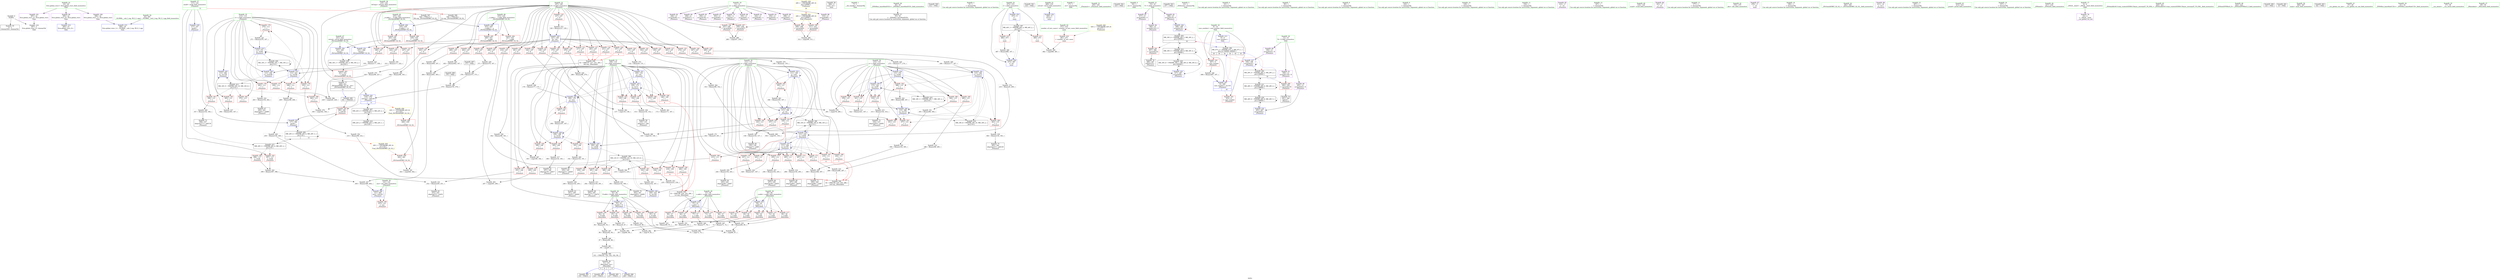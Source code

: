 digraph "SVFG" {
	label="SVFG";

	Node0x55f292733d80 [shape=record,color=grey,label="{NodeID: 0\nNullPtr}"];
	Node0x55f292733d80 -> Node0x55f29274cd60[style=solid];
	Node0x55f292733d80 -> Node0x55f292750320[style=solid];
	Node0x55f292762250 [shape=record,color=grey,label="{NodeID: 360\n357 = Binary(154, 356, )\n}"];
	Node0x55f292762250 -> Node0x55f29274dc60[style=solid];
	Node0x55f29274f0b0 [shape=record,color=red,label="{NodeID: 194\n398\<--117\n\<--small\n_Z5main2v\n}"];
	Node0x55f29274f0b0 -> Node0x55f2927608d0[style=solid];
	Node0x55f29274c3f0 [shape=record,color=red,label="{NodeID: 111\n77\<--57\n\<--x.addr\n_Z6insideiii\n}"];
	Node0x55f29274c3f0 -> Node0x55f292760450[style=solid];
	Node0x55f29274a570 [shape=record,color=green,label="{NodeID: 28\n55\<--56\nD.addr\<--D.addr_field_insensitive\n_Z6insideiii\n}"];
	Node0x55f29274a570 -> Node0x55f29274be40[style=solid];
	Node0x55f29274a570 -> Node0x55f29274bf10[style=solid];
	Node0x55f29274a570 -> Node0x55f29274bfe0[style=solid];
	Node0x55f29274a570 -> Node0x55f29274c0b0[style=solid];
	Node0x55f29274a570 -> Node0x55f29274c180[style=solid];
	Node0x55f29274a570 -> Node0x55f292750420[style=solid];
	Node0x55f292755480 [shape=record,color=grey,label="{NodeID: 388\n260 = cmp(247, 259, )\n}"];
	Node0x55f292750830 [shape=record,color=blue,label="{NodeID: 222\n111\<--140\nj\<--sub1\n_Z5main2v\n}"];
	Node0x55f292750830 -> Node0x55f292753560[style=dashed];
	Node0x55f292750830 -> Node0x55f292753630[style=dashed];
	Node0x55f292750830 -> Node0x55f292753700[style=dashed];
	Node0x55f292750830 -> Node0x55f2927537d0[style=dashed];
	Node0x55f292750830 -> Node0x55f292750830[style=dashed];
	Node0x55f292750830 -> Node0x55f292750900[style=dashed];
	Node0x55f292750830 -> Node0x55f292776e90[style=dashed];
	Node0x55f2927522b0 [shape=record,color=red,label="{NodeID: 139\n343\<--107\n\<--D\n_Z5main2v\n}"];
	Node0x55f2927522b0 -> Node0x55f29275e650[style=solid];
	Node0x55f29274ce60 [shape=record,color=black,label="{NodeID: 56\n468\<--9\nmain_ret\<--\nmain\n}"];
	Node0x55f29279c1c0 [shape=record,color=black,label="{NodeID: 499\n381 = PHI(428, )\n}"];
	Node0x55f29279c1c0 -> Node0x55f29274f730[style=solid];
	Node0x55f29277c790 [shape=record,color=black,label="{NodeID: 416\nMR_22V_2 = PHI(MR_22V_3, MR_22V_1, )\npts\{120 \}\n}"];
	Node0x55f29277c790 -> Node0x55f292779a90[style=dashed];
	Node0x55f29275f9d0 [shape=record,color=grey,label="{NodeID: 333\n92 = Binary(90, 91, )\n}"];
	Node0x55f29275f9d0 -> Node0x55f292760ed0[style=solid];
	Node0x55f292759da0 [shape=record,color=blue,label="{NodeID: 250\n431\<--445\nretval\<--\n_ZSt3minIiERKT_S2_S2_\n}"];
	Node0x55f292759da0 -> Node0x55f292780d90[style=dashed];
	Node0x55f292753970 [shape=record,color=red,label="{NodeID: 167\n219\<--111\n\<--j\n_Z5main2v\n|{<s0>6}}"];
	Node0x55f292753970:s0 -> Node0x55f29279cdb0[style=solid,color=red];
	Node0x55f29274e550 [shape=record,color=purple,label="{NodeID: 84\n258\<--11\narrayidx57\<--a\n_Z5main2v\n}"];
	Node0x55f29274e550 -> Node0x55f29274f320[style=solid];
	Node0x55f292734290 [shape=record,color=green,label="{NodeID: 1\n7\<--1\n__dso_handle\<--dummyObj\nGlob }"];
	Node0x55f2927623d0 [shape=record,color=grey,label="{NodeID: 361\n172 = Binary(171, 167, )\n}"];
	Node0x55f2927623d0 -> Node0x55f2927509d0[style=solid];
	Node0x55f29274f180 [shape=record,color=red,label="{NodeID: 195\n415\<--121\n\<--ans\n_Z5main2v\n}"];
	Node0x55f29274c4c0 [shape=record,color=red,label="{NodeID: 112\n84\<--57\n\<--x.addr\n_Z6insideiii\n}"];
	Node0x55f29274c4c0 -> Node0x55f29275fcd0[style=solid];
	Node0x55f29274a640 [shape=record,color=green,label="{NodeID: 29\n57\<--58\nx.addr\<--x.addr_field_insensitive\n_Z6insideiii\n}"];
	Node0x55f29274a640 -> Node0x55f29274c250[style=solid];
	Node0x55f29274a640 -> Node0x55f29274c320[style=solid];
	Node0x55f29274a640 -> Node0x55f29274c3f0[style=solid];
	Node0x55f29274a640 -> Node0x55f29274c4c0[style=solid];
	Node0x55f29274a640 -> Node0x55f29274c590[style=solid];
	Node0x55f29274a640 -> Node0x55f2927504f0[style=solid];
	Node0x55f292755600 [shape=record,color=grey,label="{NodeID: 389\n354 = cmp(351, 353, )\n}"];
	Node0x55f292750900 [shape=record,color=blue,label="{NodeID: 223\n111\<--166\nj\<--inc\n_Z5main2v\n}"];
	Node0x55f292750900 -> Node0x55f292753560[style=dashed];
	Node0x55f292750900 -> Node0x55f292753630[style=dashed];
	Node0x55f292750900 -> Node0x55f292753700[style=dashed];
	Node0x55f292750900 -> Node0x55f2927537d0[style=dashed];
	Node0x55f292750900 -> Node0x55f292750830[style=dashed];
	Node0x55f292750900 -> Node0x55f292750900[style=dashed];
	Node0x55f292750900 -> Node0x55f292776e90[style=dashed];
	Node0x55f292752380 [shape=record,color=red,label="{NodeID: 140\n347\<--107\n\<--D\n_Z5main2v\n}"];
	Node0x55f292752380 -> Node0x55f2927611d0[style=solid];
	Node0x55f29274cf30 [shape=record,color=black,label="{NodeID: 57\n35\<--36\n\<--_ZNSt8ios_base4InitD1Ev\nCan only get source location for instruction, argument, global var or function.}"];
	Node0x55f29279c390 [shape=record,color=black,label="{NodeID: 500\n412 = PHI()\n}"];
	Node0x55f29275fb50 [shape=record,color=grey,label="{NodeID: 334\n94 = Binary(95, 93, )\n}"];
	Node0x55f29275fb50 -> Node0x55f292760ed0[style=solid];
	Node0x55f292759e70 [shape=record,color=blue,label="{NodeID: 251\n431\<--448\nretval\<--\n_ZSt3minIiERKT_S2_S2_\n}"];
	Node0x55f292759e70 -> Node0x55f292780d90[style=dashed];
	Node0x55f292753a40 [shape=record,color=red,label="{NodeID: 168\n236\<--111\n\<--j\n_Z5main2v\n|{<s0>7}}"];
	Node0x55f292753a40:s0 -> Node0x55f29279cdb0[style=solid,color=red];
	Node0x55f29274e620 [shape=record,color=purple,label="{NodeID: 85\n294\<--11\narrayidx78\<--a\n_Z5main2v\n}"];
	Node0x55f292734320 [shape=record,color=green,label="{NodeID: 2\n9\<--1\n\<--dummyObj\nCan only get source location for instruction, argument, global var or function.}"];
	Node0x55f292762550 [shape=record,color=grey,label="{NodeID: 362\n249 = Binary(98, 248, )\n}"];
	Node0x55f292762550 -> Node0x55f2927629d0[style=solid];
	Node0x55f29274f250 [shape=record,color=red,label="{NodeID: 196\n247\<--246\n\<--arrayidx49\n_Z5main2v\n}"];
	Node0x55f29274f250 -> Node0x55f292755480[style=solid];
	Node0x55f29274c590 [shape=record,color=red,label="{NodeID: 113\n90\<--57\n\<--x.addr\n_Z6insideiii\n}"];
	Node0x55f29274c590 -> Node0x55f29275f9d0[style=solid];
	Node0x55f29274a710 [shape=record,color=green,label="{NodeID: 30\n59\<--60\ny.addr\<--y.addr_field_insensitive\n_Z6insideiii\n}"];
	Node0x55f29274a710 -> Node0x55f29274c660[style=solid];
	Node0x55f29274a710 -> Node0x55f292750f30[style=solid];
	Node0x55f29274a710 -> Node0x55f292751000[style=solid];
	Node0x55f29274a710 -> Node0x55f2927510d0[style=solid];
	Node0x55f29274a710 -> Node0x55f2927511a0[style=solid];
	Node0x55f29274a710 -> Node0x55f2927505c0[style=solid];
	Node0x55f292755780 [shape=record,color=grey,label="{NodeID: 390\n482 = cmp(480, 481, )\n}"];
	Node0x55f2927509d0 [shape=record,color=blue,label="{NodeID: 224\n109\<--172\ni\<--inc11\n_Z5main2v\n}"];
	Node0x55f2927509d0 -> Node0x55f292752790[style=dashed];
	Node0x55f2927509d0 -> Node0x55f292752860[style=dashed];
	Node0x55f2927509d0 -> Node0x55f292752930[style=dashed];
	Node0x55f2927509d0 -> Node0x55f292752a00[style=dashed];
	Node0x55f2927509d0 -> Node0x55f2927509d0[style=dashed];
	Node0x55f2927509d0 -> Node0x55f292750aa0[style=dashed];
	Node0x55f292752450 [shape=record,color=red,label="{NodeID: 141\n352\<--107\n\<--D\n_Z5main2v\n}"];
	Node0x55f292752450 -> Node0x55f292762850[style=solid];
	Node0x55f29274d030 [shape=record,color=black,label="{NodeID: 58\n51\<--101\n_Z6insideiii_ret\<--\n_Z6insideiii\n|{<s0>4|<s1>6|<s2>7|<s3>8}}"];
	Node0x55f29274d030:s0 -> Node0x55f29279b9e0[style=solid,color=blue];
	Node0x55f29274d030:s1 -> Node0x55f29279bc10[style=solid,color=blue];
	Node0x55f29274d030:s2 -> Node0x55f29279bd40[style=solid,color=blue];
	Node0x55f29274d030:s3 -> Node0x55f29279be80[style=solid,color=blue];
	Node0x55f29279c460 [shape=record,color=black,label="{NodeID: 501\n416 = PHI()\n}"];
	Node0x55f29275fcd0 [shape=record,color=grey,label="{NodeID: 335\n86 = Binary(84, 85, )\n}"];
	Node0x55f29275fcd0 -> Node0x55f292754e80[style=solid];
	Node0x55f292759f40 [shape=record,color=blue,label="{NodeID: 252\n469\<--9\nretval\<--\nmain\n}"];
	Node0x55f292753b10 [shape=record,color=red,label="{NodeID: 169\n243\<--111\n\<--j\n_Z5main2v\n}"];
	Node0x55f292753b10 -> Node0x55f2927620d0[style=solid];
	Node0x55f29274e6f0 [shape=record,color=purple,label="{NodeID: 86\n298\<--11\narrayidx81\<--a\n_Z5main2v\n}"];
	Node0x55f29274e6f0 -> Node0x55f29274f3f0[style=solid];
	Node0x55f292733860 [shape=record,color=green,label="{NodeID: 3\n17\<--1\n.str\<--dummyObj\nGlob }"];
	Node0x55f2927626d0 [shape=record,color=grey,label="{NodeID: 363\n166 = Binary(165, 167, )\n}"];
	Node0x55f2927626d0 -> Node0x55f292750900[style=solid];
	Node0x55f29274f320 [shape=record,color=red,label="{NodeID: 197\n259\<--258\n\<--arrayidx57\n_Z5main2v\n}"];
	Node0x55f29274f320 -> Node0x55f292755480[style=solid];
	Node0x55f29274c660 [shape=record,color=red,label="{NodeID: 114\n65\<--59\n\<--y.addr\n_Z6insideiii\n}"];
	Node0x55f29274c660 -> Node0x55f292761ad0[style=solid];
	Node0x55f29274a7e0 [shape=record,color=green,label="{NodeID: 31\n104\<--105\n_Z5main2v\<--_Z5main2v_field_insensitive\n}"];
	Node0x55f292755900 [shape=record,color=grey,label="{NodeID: 391\n443 = cmp(440, 442, )\n}"];
	Node0x55f292750aa0 [shape=record,color=blue,label="{NodeID: 225\n109\<--176\ni\<--mul\n_Z5main2v\n}"];
	Node0x55f292750aa0 -> Node0x55f292752ad0[style=dashed];
	Node0x55f292750aa0 -> Node0x55f292752ba0[style=dashed];
	Node0x55f292750aa0 -> Node0x55f292752c70[style=dashed];
	Node0x55f292750aa0 -> Node0x55f292752d40[style=dashed];
	Node0x55f292750aa0 -> Node0x55f292750d10[style=dashed];
	Node0x55f292750aa0 -> Node0x55f292750de0[style=dashed];
	Node0x55f292752520 [shape=record,color=red,label="{NodeID: 142\n370\<--107\n\<--D\n_Z5main2v\n}"];
	Node0x55f292752520 -> Node0x55f29275f3d0[style=solid];
	Node0x55f29274d100 [shape=record,color=black,label="{NodeID: 59\n155\<--153\nidxprom\<--add\n_Z5main2v\n}"];
	Node0x55f29279c5d0 [shape=record,color=black,label="{NodeID: 502\n419 = PHI()\n}"];
	Node0x55f29275fe50 [shape=record,color=grey,label="{NodeID: 336\n153 = Binary(154, 152, )\n}"];
	Node0x55f29275fe50 -> Node0x55f29274d100[style=solid];
	Node0x55f29275a010 [shape=record,color=blue,label="{NodeID: 253\n473\<--9\ni\<--\nmain\n}"];
	Node0x55f29275a010 -> Node0x55f292776490[style=dashed];
	Node0x55f292753be0 [shape=record,color=red,label="{NodeID: 170\n255\<--111\n\<--j\n_Z5main2v\n}"];
	Node0x55f292753be0 -> Node0x55f292761dd0[style=solid];
	Node0x55f29274e7c0 [shape=record,color=purple,label="{NodeID: 87\n303\<--11\narrayidx84\<--a\n_Z5main2v\n}"];
	Node0x55f2927338f0 [shape=record,color=green,label="{NodeID: 4\n19\<--1\n.str.1\<--dummyObj\nGlob }"];
	Node0x55f292762850 [shape=record,color=grey,label="{NodeID: 364\n353 = Binary(98, 352, )\n}"];
	Node0x55f292762850 -> Node0x55f292755600[style=solid];
	Node0x55f29274f3f0 [shape=record,color=red,label="{NodeID: 198\n299\<--298\n\<--arrayidx81\n_Z5main2v\n}"];
	Node0x55f29274f3f0 -> Node0x55f292755000[style=solid];
	Node0x55f292750f30 [shape=record,color=red,label="{NodeID: 115\n72\<--59\n\<--y.addr\n_Z6insideiii\n}"];
	Node0x55f292750f30 -> Node0x55f292762cd0[style=solid];
	Node0x55f29274a8e0 [shape=record,color=green,label="{NodeID: 32\n107\<--108\nD\<--D_field_insensitive\n_Z5main2v\n}"];
	Node0x55f29274a8e0 -> Node0x55f292751270[style=solid];
	Node0x55f29274a8e0 -> Node0x55f292751340[style=solid];
	Node0x55f29274a8e0 -> Node0x55f292751410[style=solid];
	Node0x55f29274a8e0 -> Node0x55f2927514e0[style=solid];
	Node0x55f29274a8e0 -> Node0x55f2927515b0[style=solid];
	Node0x55f29274a8e0 -> Node0x55f292751680[style=solid];
	Node0x55f29274a8e0 -> Node0x55f292751750[style=solid];
	Node0x55f29274a8e0 -> Node0x55f292751820[style=solid];
	Node0x55f29274a8e0 -> Node0x55f2927518f0[style=solid];
	Node0x55f29274a8e0 -> Node0x55f2927519c0[style=solid];
	Node0x55f29274a8e0 -> Node0x55f292751a90[style=solid];
	Node0x55f29274a8e0 -> Node0x55f292751b60[style=solid];
	Node0x55f29274a8e0 -> Node0x55f292751c30[style=solid];
	Node0x55f29274a8e0 -> Node0x55f292751d00[style=solid];
	Node0x55f29274a8e0 -> Node0x55f292751dd0[style=solid];
	Node0x55f29274a8e0 -> Node0x55f292751ea0[style=solid];
	Node0x55f29274a8e0 -> Node0x55f292751f70[style=solid];
	Node0x55f29274a8e0 -> Node0x55f292752040[style=solid];
	Node0x55f29274a8e0 -> Node0x55f292752110[style=solid];
	Node0x55f29274a8e0 -> Node0x55f2927521e0[style=solid];
	Node0x55f29274a8e0 -> Node0x55f2927522b0[style=solid];
	Node0x55f29274a8e0 -> Node0x55f292752380[style=solid];
	Node0x55f29274a8e0 -> Node0x55f292752450[style=solid];
	Node0x55f29274a8e0 -> Node0x55f292752520[style=solid];
	Node0x55f29274a8e0 -> Node0x55f2927525f0[style=solid];
	Node0x55f29274a8e0 -> Node0x55f2927526c0[style=solid];
	Node0x55f29274a8e0 -> Node0x55f292750690[style=solid];
	Node0x55f292755a80 [shape=record,color=grey,label="{NodeID: 392\n137 = cmp(135, 136, )\n}"];
	Node0x55f2923203f0 [shape=record,color=black,label="{NodeID: 309\n101 = PHI(102, 102, 102, 102, 99, )\n}"];
	Node0x55f2923203f0 -> Node0x55f29274d030[style=solid];
	Node0x55f292750b70 [shape=record,color=blue,label="{NodeID: 226\n188\<--190\narrayidx19\<--\n_Z5main2v\n}"];
	Node0x55f292750b70 -> Node0x55f292750b70[style=dashed];
	Node0x55f292750b70 -> Node0x55f292778290[style=dashed];
	Node0x55f2927525f0 [shape=record,color=red,label="{NodeID: 143\n400\<--107\n\<--D\n_Z5main2v\n}"];
	Node0x55f2927525f0 -> Node0x55f292760a50[style=solid];
	Node0x55f29274d1d0 [shape=record,color=black,label="{NodeID: 60\n159\<--158\nidxprom7\<--add6\n_Z5main2v\n}"];
	Node0x55f29279c6a0 [shape=record,color=black,label="{NodeID: 503\n477 = PHI()\n}"];
	Node0x55f29275ffd0 [shape=record,color=grey,label="{NodeID: 337\n394 = Binary(393, 167, )\n}"];
	Node0x55f29275ffd0 -> Node0x55f292759990[style=solid];
	Node0x55f29275a0e0 [shape=record,color=blue,label="{NodeID: 254\n473\<--487\ni\<--inc\nmain\n}"];
	Node0x55f29275a0e0 -> Node0x55f292776490[style=dashed];
	Node0x55f292753cb0 [shape=record,color=red,label="{NodeID: 171\n287\<--111\n\<--j\n_Z5main2v\n}"];
	Node0x55f292753cb0 -> Node0x55f29275d750[style=solid];
	Node0x55f29274e890 [shape=record,color=purple,label="{NodeID: 88\n310\<--11\narrayidx89\<--a\n_Z5main2v\n}"];
	Node0x55f29274e890 -> Node0x55f29274f4c0[style=solid];
	Node0x55f292733980 [shape=record,color=green,label="{NodeID: 5\n21\<--1\n_ZSt4cout\<--dummyObj\nGlob }"];
	Node0x55f2927629d0 [shape=record,color=grey,label="{NodeID: 365\n250 = Binary(154, 249, )\n}"];
	Node0x55f2927629d0 -> Node0x55f29275f6d0[style=solid];
	Node0x55f29274f4c0 [shape=record,color=red,label="{NodeID: 199\n311\<--310\n\<--arrayidx89\n_Z5main2v\n}"];
	Node0x55f29274f4c0 -> Node0x55f292755000[style=solid];
	Node0x55f292751000 [shape=record,color=red,label="{NodeID: 116\n78\<--59\n\<--y.addr\n_Z6insideiii\n}"];
	Node0x55f292751000 -> Node0x55f292760450[style=solid];
	Node0x55f29274a9b0 [shape=record,color=green,label="{NodeID: 33\n109\<--110\ni\<--i_field_insensitive\n_Z5main2v\n}"];
	Node0x55f29274a9b0 -> Node0x55f292752790[style=solid];
	Node0x55f29274a9b0 -> Node0x55f292752860[style=solid];
	Node0x55f29274a9b0 -> Node0x55f292752930[style=solid];
	Node0x55f29274a9b0 -> Node0x55f292752a00[style=solid];
	Node0x55f29274a9b0 -> Node0x55f292752ad0[style=solid];
	Node0x55f29274a9b0 -> Node0x55f292752ba0[style=solid];
	Node0x55f29274a9b0 -> Node0x55f292752c70[style=solid];
	Node0x55f29274a9b0 -> Node0x55f292752d40[style=solid];
	Node0x55f29274a9b0 -> Node0x55f292752e10[style=solid];
	Node0x55f29274a9b0 -> Node0x55f292752ee0[style=solid];
	Node0x55f29274a9b0 -> Node0x55f292752fb0[style=solid];
	Node0x55f29274a9b0 -> Node0x55f292753080[style=solid];
	Node0x55f29274a9b0 -> Node0x55f292753150[style=solid];
	Node0x55f29274a9b0 -> Node0x55f292753220[style=solid];
	Node0x55f29274a9b0 -> Node0x55f2927532f0[style=solid];
	Node0x55f29274a9b0 -> Node0x55f2927533c0[style=solid];
	Node0x55f29274a9b0 -> Node0x55f292753490[style=solid];
	Node0x55f29274a9b0 -> Node0x55f292750760[style=solid];
	Node0x55f29274a9b0 -> Node0x55f2927509d0[style=solid];
	Node0x55f29274a9b0 -> Node0x55f292750aa0[style=solid];
	Node0x55f29274a9b0 -> Node0x55f292750d10[style=solid];
	Node0x55f29274a9b0 -> Node0x55f292750de0[style=solid];
	Node0x55f29274a9b0 -> Node0x55f2927593e0[style=solid];
	Node0x55f292755c00 [shape=record,color=grey,label="{NodeID: 393\n207 = cmp(205, 206, )\n}"];
	Node0x55f29275d750 [shape=record,color=grey,label="{NodeID: 310\n288 = Binary(286, 287, )\n|{<s0>8}}"];
	Node0x55f29275d750:s0 -> Node0x55f29279cdb0[style=solid,color=red];
	Node0x55f292750c40 [shape=record,color=blue,label="{NodeID: 227\n194\<--190\narrayidx22\<--\n_Z5main2v\n}"];
	Node0x55f292750c40 -> Node0x55f292750c40[style=dashed];
	Node0x55f292750c40 -> Node0x55f292777d90[style=dashed];
	Node0x55f2927526c0 [shape=record,color=red,label="{NodeID: 144\n402\<--107\n\<--D\n_Z5main2v\n}"];
	Node0x55f2927526c0 -> Node0x55f292760bd0[style=solid];
	Node0x55f29274d2a0 [shape=record,color=black,label="{NodeID: 61\n187\<--186\nidxprom18\<--add17\n_Z5main2v\n}"];
	Node0x55f29279c770 [shape=record,color=black,label="{NodeID: 504\n52 = PHI(147, 217, 231, 283, )\n0th arg _Z6insideiii }"];
	Node0x55f29279c770 -> Node0x55f292750420[style=solid];
	Node0x55f292760150 [shape=record,color=grey,label="{NodeID: 338\n240 = Binary(154, 239, )\n}"];
	Node0x55f292760150 -> Node0x55f29274d440[style=solid];
	Node0x55f292753d80 [shape=record,color=red,label="{NodeID: 172\n295\<--111\n\<--j\n_Z5main2v\n}"];
	Node0x55f292753d80 -> Node0x55f29275dd50[style=solid];
	Node0x55f29274e960 [shape=record,color=purple,label="{NodeID: 89\n194\<--13\narrayidx22\<--X\n_Z5main2v\n}"];
	Node0x55f29274e960 -> Node0x55f292750c40[style=solid];
	Node0x55f292733a10 [shape=record,color=green,label="{NodeID: 6\n23\<--1\n\<--dummyObj\nCan only get source location for instruction, argument, global var or function.}"];
	Node0x55f292762b50 [shape=record,color=grey,label="{NodeID: 366\n487 = Binary(486, 167, )\n}"];
	Node0x55f292762b50 -> Node0x55f29275a0e0[style=solid];
	Node0x55f29274f590 [shape=record,color=red,label="{NodeID: 200\n360\<--359\n\<--arrayidx118\n_Z5main2v\n}"];
	Node0x55f29274f590 -> Node0x55f29274dd30[style=solid];
	Node0x55f2927510d0 [shape=record,color=red,label="{NodeID: 117\n85\<--59\n\<--y.addr\n_Z6insideiii\n}"];
	Node0x55f2927510d0 -> Node0x55f29275fcd0[style=solid];
	Node0x55f29274aa80 [shape=record,color=green,label="{NodeID: 34\n111\<--112\nj\<--j_field_insensitive\n_Z5main2v\n}"];
	Node0x55f29274aa80 -> Node0x55f292753560[style=solid];
	Node0x55f29274aa80 -> Node0x55f292753630[style=solid];
	Node0x55f29274aa80 -> Node0x55f292753700[style=solid];
	Node0x55f29274aa80 -> Node0x55f2927537d0[style=solid];
	Node0x55f29274aa80 -> Node0x55f2927538a0[style=solid];
	Node0x55f29274aa80 -> Node0x55f292753970[style=solid];
	Node0x55f29274aa80 -> Node0x55f292753a40[style=solid];
	Node0x55f29274aa80 -> Node0x55f292753b10[style=solid];
	Node0x55f29274aa80 -> Node0x55f292753be0[style=solid];
	Node0x55f29274aa80 -> Node0x55f292753cb0[style=solid];
	Node0x55f29274aa80 -> Node0x55f292753d80[style=solid];
	Node0x55f29274aa80 -> Node0x55f292753e50[style=solid];
	Node0x55f29274aa80 -> Node0x55f292753f20[style=solid];
	Node0x55f29274aa80 -> Node0x55f292750830[style=solid];
	Node0x55f29274aa80 -> Node0x55f292750900[style=solid];
	Node0x55f29274aa80 -> Node0x55f292758de0[style=solid];
	Node0x55f29274aa80 -> Node0x55f292759310[style=solid];
	Node0x55f292755d80 [shape=record,color=grey,label="{NodeID: 394\n215 = cmp(213, 214, )\n}"];
	Node0x55f29275d8d0 [shape=record,color=grey,label="{NodeID: 311\n322 = Binary(321, 167, )\n}"];
	Node0x55f29275d8d0 -> Node0x55f292759240[style=solid];
	Node0x55f292750d10 [shape=record,color=blue,label="{NodeID: 228\n109\<--198\ni\<--inc24\n_Z5main2v\n}"];
	Node0x55f292750d10 -> Node0x55f292752ad0[style=dashed];
	Node0x55f292750d10 -> Node0x55f292752ba0[style=dashed];
	Node0x55f292750d10 -> Node0x55f292752c70[style=dashed];
	Node0x55f292750d10 -> Node0x55f292752d40[style=dashed];
	Node0x55f292750d10 -> Node0x55f292750d10[style=dashed];
	Node0x55f292750d10 -> Node0x55f292750de0[style=dashed];
	Node0x55f292752790 [shape=record,color=red,label="{NodeID: 145\n135\<--109\n\<--i\n_Z5main2v\n}"];
	Node0x55f292752790 -> Node0x55f292755a80[style=solid];
	Node0x55f29274d370 [shape=record,color=black,label="{NodeID: 62\n193\<--192\nidxprom21\<--add20\n_Z5main2v\n}"];
	Node0x55f29279cbb0 [shape=record,color=black,label="{NodeID: 505\n53 = PHI(148, 218, 235, 284, )\n1st arg _Z6insideiii }"];
	Node0x55f29279cbb0 -> Node0x55f2927504f0[style=solid];
	Node0x55f2927602d0 [shape=record,color=grey,label="{NodeID: 339\n364 = Binary(154, 363, )\n}"];
	Node0x55f2927602d0 -> Node0x55f29274de00[style=solid];
	Node0x55f292753e50 [shape=record,color=red,label="{NodeID: 173\n307\<--111\n\<--j\n_Z5main2v\n}"];
	Node0x55f292753e50 -> Node0x55f292761950[style=solid];
	Node0x55f29274ea30 [shape=record,color=purple,label="{NodeID: 90\n265\<--13\narrayidx62\<--X\n_Z5main2v\n}"];
	Node0x55f29274ea30 -> Node0x55f292758f00[style=solid];
	Node0x55f292733aa0 [shape=record,color=green,label="{NodeID: 7\n95\<--1\n\<--dummyObj\nCan only get source location for instruction, argument, global var or function.}"];
	Node0x55f292762cd0 [shape=record,color=grey,label="{NodeID: 367\n73 = Binary(71, 72, )\n}"];
	Node0x55f292762cd0 -> Node0x55f2927644d0[style=solid];
	Node0x55f29274f660 [shape=record,color=red,label="{NodeID: 201\n367\<--366\n\<--arrayidx122\n_Z5main2v\n}"];
	Node0x55f29274f660 -> Node0x55f29274ded0[style=solid];
	Node0x55f2927511a0 [shape=record,color=red,label="{NodeID: 118\n91\<--59\n\<--y.addr\n_Z6insideiii\n}"];
	Node0x55f2927511a0 -> Node0x55f29275f9d0[style=solid];
	Node0x55f29274ab50 [shape=record,color=green,label="{NodeID: 35\n113\<--114\nx\<--x_field_insensitive\n_Z5main2v\n}"];
	Node0x55f29274ab50 -> Node0x55f292753ff0[style=solid];
	Node0x55f29274ab50 -> Node0x55f2927540c0[style=solid];
	Node0x55f29274ab50 -> Node0x55f292754190[style=solid];
	Node0x55f29274ab50 -> Node0x55f292754260[style=solid];
	Node0x55f29274ab50 -> Node0x55f292754330[style=solid];
	Node0x55f29274ab50 -> Node0x55f292754400[style=solid];
	Node0x55f29274ab50 -> Node0x55f2927544d0[style=solid];
	Node0x55f29274ab50 -> Node0x55f2927545a0[style=solid];
	Node0x55f29274ab50 -> Node0x55f292754670[style=solid];
	Node0x55f29274ab50 -> Node0x55f292758e70[style=solid];
	Node0x55f29274ab50 -> Node0x55f292758fd0[style=solid];
	Node0x55f29274ab50 -> Node0x55f292759580[style=solid];
	Node0x55f29274ab50 -> Node0x55f292759990[style=solid];
	Node0x55f292755f00 [shape=record,color=grey,label="{NodeID: 395\n69 = cmp(66, 68, )\n}"];
	Node0x55f29275da50 [shape=record,color=grey,label="{NodeID: 312\n286 = Binary(98, 285, )\n}"];
	Node0x55f29275da50 -> Node0x55f29275d750[style=solid];
	Node0x55f292750de0 [shape=record,color=blue,label="{NodeID: 229\n109\<--202\ni\<--sub26\n_Z5main2v\n}"];
	Node0x55f292750de0 -> Node0x55f292776990[style=dashed];
	Node0x55f292752860 [shape=record,color=red,label="{NodeID: 146\n148\<--109\n\<--i\n_Z5main2v\n|{<s0>4}}"];
	Node0x55f292752860:s0 -> Node0x55f29279cbb0[style=solid,color=red];
	Node0x55f29274d440 [shape=record,color=black,label="{NodeID: 63\n241\<--240\nidxprom45\<--add44\n_Z5main2v\n}"];
	Node0x55f29279cdb0 [shape=record,color=black,label="{NodeID: 506\n54 = PHI(149, 219, 236, 288, )\n2nd arg _Z6insideiii }"];
	Node0x55f29279cdb0 -> Node0x55f2927505c0[style=solid];
	Node0x55f292760450 [shape=record,color=grey,label="{NodeID: 340\n79 = Binary(77, 78, )\n}"];
	Node0x55f292760450 -> Node0x55f292764350[style=solid];
	Node0x55f292753f20 [shape=record,color=red,label="{NodeID: 174\n327\<--111\n\<--j\n_Z5main2v\n}"];
	Node0x55f292753f20 -> Node0x55f29275e350[style=solid];
	Node0x55f29274eb00 [shape=record,color=purple,label="{NodeID: 91\n359\<--13\narrayidx118\<--X\n_Z5main2v\n}"];
	Node0x55f29274eb00 -> Node0x55f29274f590[style=solid];
	Node0x55f292733b30 [shape=record,color=green,label="{NodeID: 8\n98\<--1\n\<--dummyObj\nCan only get source location for instruction, argument, global var or function.}"];
	Node0x55f292762e50 [shape=record,color=grey,label="{NodeID: 368\n198 = Binary(197, 167, )\n}"];
	Node0x55f292762e50 -> Node0x55f292750d10[style=solid];
	Node0x55f29274f730 [shape=record,color=red,label="{NodeID: 202\n384\<--381\n\<--call130\n_Z5main2v\n}"];
	Node0x55f29274f730 -> Node0x55f2927597f0[style=solid];
	Node0x55f292751270 [shape=record,color=red,label="{NodeID: 119\n127\<--107\n\<--D\n_Z5main2v\n}"];
	Node0x55f292751270 -> Node0x55f2927635d0[style=solid];
	Node0x55f29274ac20 [shape=record,color=green,label="{NodeID: 36\n115\<--116\ny\<--y_field_insensitive\n_Z5main2v\n}"];
	Node0x55f29274ac20 -> Node0x55f292754740[style=solid];
	Node0x55f29274ac20 -> Node0x55f292754810[style=solid];
	Node0x55f29274ac20 -> Node0x55f2927548e0[style=solid];
	Node0x55f29274ac20 -> Node0x55f2927549b0[style=solid];
	Node0x55f29274ac20 -> Node0x55f292754a80[style=solid];
	Node0x55f29274ac20 -> Node0x55f292754b50[style=solid];
	Node0x55f29274ac20 -> Node0x55f292754c20[style=solid];
	Node0x55f29274ac20 -> Node0x55f292754cf0[style=solid];
	Node0x55f29274ac20 -> Node0x55f29274ef10[style=solid];
	Node0x55f29274ac20 -> Node0x55f2927590a0[style=solid];
	Node0x55f29274ac20 -> Node0x55f292759240[style=solid];
	Node0x55f29274ac20 -> Node0x55f292759650[style=solid];
	Node0x55f29274ac20 -> Node0x55f2927598c0[style=solid];
	Node0x55f292775f30 [shape=record,color=black,label="{NodeID: 396\nMR_47V_2 = PHI(MR_47V_3, MR_47V_1, )\npts\{10 140000 160000 \}\n|{<s0>16|<s1>16|<s2>16|<s3>16|<s4>16|<s5>16}}"];
	Node0x55f292775f30:s0 -> Node0x55f29274bca0[style=dashed,color=red];
	Node0x55f292775f30:s1 -> Node0x55f292750b70[style=dashed,color=red];
	Node0x55f292775f30:s2 -> Node0x55f292750c40[style=dashed,color=red];
	Node0x55f292775f30:s3 -> Node0x55f292759b30[style=dashed,color=red];
	Node0x55f292775f30:s4 -> Node0x55f292777d90[style=dashed,color=red];
	Node0x55f292775f30:s5 -> Node0x55f292778290[style=dashed,color=red];
	Node0x55f29275dbd0 [shape=record,color=grey,label="{NodeID: 313\n292 = Binary(154, 291, )\n}"];
	Node0x55f29275dbd0 -> Node0x55f29274d850[style=solid];
	Node0x55f292758de0 [shape=record,color=blue,label="{NodeID: 230\n111\<--210\nj\<--sub30\n_Z5main2v\n}"];
	Node0x55f292758de0 -> Node0x55f2927538a0[style=dashed];
	Node0x55f292758de0 -> Node0x55f292753970[style=dashed];
	Node0x55f292758de0 -> Node0x55f292753a40[style=dashed];
	Node0x55f292758de0 -> Node0x55f292753b10[style=dashed];
	Node0x55f292758de0 -> Node0x55f292753be0[style=dashed];
	Node0x55f292758de0 -> Node0x55f292753cb0[style=dashed];
	Node0x55f292758de0 -> Node0x55f292753d80[style=dashed];
	Node0x55f292758de0 -> Node0x55f292753e50[style=dashed];
	Node0x55f292758de0 -> Node0x55f292753f20[style=dashed];
	Node0x55f292758de0 -> Node0x55f292759310[style=dashed];
	Node0x55f292758de0 -> Node0x55f292776e90[style=dashed];
	Node0x55f292752930 [shape=record,color=red,label="{NodeID: 147\n152\<--109\n\<--i\n_Z5main2v\n}"];
	Node0x55f292752930 -> Node0x55f29275fe50[style=solid];
	Node0x55f29274d510 [shape=record,color=black,label="{NodeID: 64\n245\<--244\nidxprom48\<--add47\n_Z5main2v\n}"];
	Node0x55f29279cfb0 [shape=record,color=black,label="{NodeID: 507\n429 = PHI(117, )\n0th arg _ZSt3minIiERKT_S2_S2_ }"];
	Node0x55f29279cfb0 -> Node0x55f292759c00[style=solid];
	Node0x55f2927605d0 [shape=record,color=grey,label="{NodeID: 341\n158 = Binary(154, 157, )\n}"];
	Node0x55f2927605d0 -> Node0x55f29274d1d0[style=solid];
	Node0x55f292753ff0 [shape=record,color=red,label="{NodeID: 175\n226\<--113\n\<--x\n_Z5main2v\n}"];
	Node0x55f292753ff0 -> Node0x55f292755180[style=solid];
	Node0x55f29274ebd0 [shape=record,color=purple,label="{NodeID: 92\n188\<--15\narrayidx19\<--Y\n_Z5main2v\n}"];
	Node0x55f29274ebd0 -> Node0x55f292750b70[style=solid];
	Node0x55f292733bc0 [shape=record,color=green,label="{NodeID: 9\n102\<--1\n\<--dummyObj\nCan only get source location for instruction, argument, global var or function.}"];
	Node0x55f292784070 [shape=record,color=yellow,style=double,label="{NodeID: 452\n26V_1 = ENCHI(MR_26V_0)\npts\{120000 \}\nFun[_Z5main2v]}"];
	Node0x55f292784070 -> Node0x55f29274f250[style=dashed];
	Node0x55f292784070 -> Node0x55f29274f320[style=dashed];
	Node0x55f292784070 -> Node0x55f29274f3f0[style=dashed];
	Node0x55f292784070 -> Node0x55f29274f4c0[style=dashed];
	Node0x55f292762fd0 [shape=record,color=grey,label="{NodeID: 369\n192 = Binary(154, 191, )\n}"];
	Node0x55f292762fd0 -> Node0x55f29274d370[style=solid];
	Node0x55f29274f800 [shape=record,color=red,label="{NodeID: 203\n451\<--431\n\<--retval\n_ZSt3minIiERKT_S2_S2_\n}"];
	Node0x55f29274f800 -> Node0x55f29274dfa0[style=solid];
	Node0x55f292751340 [shape=record,color=red,label="{NodeID: 120\n131\<--107\n\<--D\n_Z5main2v\n}"];
	Node0x55f292751340 -> Node0x55f292763450[style=solid];
	Node0x55f29274acf0 [shape=record,color=green,label="{NodeID: 37\n117\<--118\nsmall\<--small_field_insensitive\n_Z5main2v\n|{|<s4>11}}"];
	Node0x55f29274acf0 -> Node0x55f29274efe0[style=solid];
	Node0x55f29274acf0 -> Node0x55f29274f0b0[style=solid];
	Node0x55f29274acf0 -> Node0x55f2927594b0[style=solid];
	Node0x55f29274acf0 -> Node0x55f2927597f0[style=solid];
	Node0x55f29274acf0:s4 -> Node0x55f29279cfb0[style=solid,color=red];
	Node0x55f292776490 [shape=record,color=black,label="{NodeID: 397\nMR_44V_3 = PHI(MR_44V_4, MR_44V_2, )\npts\{474 \}\n}"];
	Node0x55f292776490 -> Node0x55f29274fe80[style=dashed];
	Node0x55f292776490 -> Node0x55f29274ff50[style=dashed];
	Node0x55f292776490 -> Node0x55f29275a0e0[style=dashed];
	Node0x55f29275dd50 [shape=record,color=grey,label="{NodeID: 314\n296 = Binary(154, 295, )\n}"];
	Node0x55f29275dd50 -> Node0x55f29274d920[style=solid];
	Node0x55f292758e70 [shape=record,color=blue,label="{NodeID: 231\n113\<--223\nx\<--mul36\n_Z5main2v\n}"];
	Node0x55f292758e70 -> Node0x55f292753ff0[style=dashed];
	Node0x55f292758e70 -> Node0x55f2927540c0[style=dashed];
	Node0x55f292758e70 -> Node0x55f292754190[style=dashed];
	Node0x55f292758e70 -> Node0x55f292754260[style=dashed];
	Node0x55f292758e70 -> Node0x55f292754330[style=dashed];
	Node0x55f292758e70 -> Node0x55f292758fd0[style=dashed];
	Node0x55f292758e70 -> Node0x55f29277a490[style=dashed];
	Node0x55f292752a00 [shape=record,color=red,label="{NodeID: 148\n171\<--109\n\<--i\n_Z5main2v\n}"];
	Node0x55f292752a00 -> Node0x55f2927623d0[style=solid];
	Node0x55f29274d5e0 [shape=record,color=black,label="{NodeID: 65\n253\<--252\nidxprom53\<--sub52\n_Z5main2v\n}"];
	Node0x55f29279d0c0 [shape=record,color=black,label="{NodeID: 508\n430 = PHI(119, )\n1st arg _ZSt3minIiERKT_S2_S2_ }"];
	Node0x55f29279d0c0 -> Node0x55f292759cd0[style=solid];
	Node0x55f292760750 [shape=record,color=grey,label="{NodeID: 342\n376 = Binary(371, 373, )\n}"];
	Node0x55f292760750 -> Node0x55f292760d50[style=solid];
	Node0x55f2927540c0 [shape=record,color=red,label="{NodeID: 176\n232\<--113\n\<--x\n_Z5main2v\n}"];
	Node0x55f2927540c0 -> Node0x55f292761650[style=solid];
	Node0x55f29274eca0 [shape=record,color=purple,label="{NodeID: 93\n317\<--15\narrayidx94\<--Y\n_Z5main2v\n}"];
	Node0x55f29274eca0 -> Node0x55f292759170[style=solid];
	Node0x55f292749570 [shape=record,color=green,label="{NodeID: 10\n129\<--1\n\<--dummyObj\nCan only get source location for instruction, argument, global var or function.}"];
	Node0x55f292763150 [shape=record,color=grey,label="{NodeID: 370\n140 = Binary(9, 139, )\n}"];
	Node0x55f292763150 -> Node0x55f292750830[style=solid];
	Node0x55f29274f8d0 [shape=record,color=red,label="{NodeID: 204\n441\<--433\n\<--__a.addr\n_ZSt3minIiERKT_S2_S2_\n}"];
	Node0x55f29274f8d0 -> Node0x55f29274fce0[style=solid];
	Node0x55f292751410 [shape=record,color=red,label="{NodeID: 121\n136\<--107\n\<--D\n_Z5main2v\n}"];
	Node0x55f292751410 -> Node0x55f292755a80[style=solid];
	Node0x55f29274adc0 [shape=record,color=green,label="{NodeID: 38\n119\<--120\nref.tmp\<--ref.tmp_field_insensitive\n_Z5main2v\n|{|<s1>11}}"];
	Node0x55f29274adc0 -> Node0x55f292759720[style=solid];
	Node0x55f29274adc0:s1 -> Node0x55f29279d0c0[style=solid,color=red];
	Node0x55f292776990 [shape=record,color=black,label="{NodeID: 398\nMR_12V_9 = PHI(MR_12V_10, MR_12V_8, )\npts\{110 \}\n}"];
	Node0x55f292776990 -> Node0x55f292752e10[style=dashed];
	Node0x55f292776990 -> Node0x55f292752ee0[style=dashed];
	Node0x55f292776990 -> Node0x55f292752fb0[style=dashed];
	Node0x55f292776990 -> Node0x55f292753080[style=dashed];
	Node0x55f292776990 -> Node0x55f292753150[style=dashed];
	Node0x55f292776990 -> Node0x55f292753220[style=dashed];
	Node0x55f292776990 -> Node0x55f2927532f0[style=dashed];
	Node0x55f292776990 -> Node0x55f2927533c0[style=dashed];
	Node0x55f292776990 -> Node0x55f292753490[style=dashed];
	Node0x55f292776990 -> Node0x55f2927593e0[style=dashed];
	Node0x55f29275ded0 [shape=record,color=grey,label="{NodeID: 315\n315 = Binary(154, 314, )\n}"];
	Node0x55f29275ded0 -> Node0x55f29274db90[style=solid];
	Node0x55f292758f00 [shape=record,color=blue,label="{NodeID: 232\n265\<--267\narrayidx62\<--\n_Z5main2v\n}"];
	Node0x55f292758f00 -> Node0x55f292782190[style=dashed];
	Node0x55f292752ad0 [shape=record,color=red,label="{NodeID: 149\n180\<--109\n\<--i\n_Z5main2v\n}"];
	Node0x55f292752ad0 -> Node0x55f292755300[style=solid];
	Node0x55f29274d6b0 [shape=record,color=black,label="{NodeID: 66\n257\<--256\nidxprom56\<--add55\n_Z5main2v\n}"];
	Node0x55f2927608d0 [shape=record,color=grey,label="{NodeID: 343\n399 = Binary(397, 398, )\n}"];
	Node0x55f2927608d0 -> Node0x55f29275f0d0[style=solid];
	Node0x55f292754190 [shape=record,color=red,label="{NodeID: 177\n248\<--113\n\<--x\n_Z5main2v\n}"];
	Node0x55f292754190 -> Node0x55f292762550[style=solid];
	Node0x55f29274ed70 [shape=record,color=purple,label="{NodeID: 94\n366\<--15\narrayidx122\<--Y\n_Z5main2v\n}"];
	Node0x55f29274ed70 -> Node0x55f29274f660[style=solid];
	Node0x55f292749600 [shape=record,color=green,label="{NodeID: 11\n154\<--1\n\<--dummyObj\nCan only get source location for instruction, argument, global var or function.}"];
	Node0x55f2927632d0 [shape=record,color=grey,label="{NodeID: 371\n202 = Binary(9, 201, )\n}"];
	Node0x55f2927632d0 -> Node0x55f292750de0[style=solid];
	Node0x55f29274f9a0 [shape=record,color=red,label="{NodeID: 205\n448\<--433\n\<--__a.addr\n_ZSt3minIiERKT_S2_S2_\n}"];
	Node0x55f29274f9a0 -> Node0x55f292759e70[style=solid];
	Node0x55f2927514e0 [shape=record,color=red,label="{NodeID: 122\n139\<--107\n\<--D\n_Z5main2v\n}"];
	Node0x55f2927514e0 -> Node0x55f292763150[style=solid];
	Node0x55f29274ae90 [shape=record,color=green,label="{NodeID: 39\n121\<--122\nans\<--ans_field_insensitive\n_Z5main2v\n}"];
	Node0x55f29274ae90 -> Node0x55f29274f180[style=solid];
	Node0x55f29274ae90 -> Node0x55f292759a60[style=solid];
	Node0x55f292776e90 [shape=record,color=black,label="{NodeID: 399\nMR_14V_6 = PHI(MR_14V_8, MR_14V_2, )\npts\{112 \}\n}"];
	Node0x55f292776e90 -> Node0x55f292758de0[style=dashed];
	Node0x55f29275e050 [shape=record,color=grey,label="{NodeID: 316\n263 = Binary(154, 262, )\n}"];
	Node0x55f29275e050 -> Node0x55f29274d780[style=solid];
	Node0x55f292758fd0 [shape=record,color=blue,label="{NodeID: 233\n113\<--271\nx\<--inc65\n_Z5main2v\n}"];
	Node0x55f292758fd0 -> Node0x55f292753ff0[style=dashed];
	Node0x55f292758fd0 -> Node0x55f2927540c0[style=dashed];
	Node0x55f292758fd0 -> Node0x55f292754190[style=dashed];
	Node0x55f292758fd0 -> Node0x55f292754260[style=dashed];
	Node0x55f292758fd0 -> Node0x55f292754330[style=dashed];
	Node0x55f292758fd0 -> Node0x55f292758fd0[style=dashed];
	Node0x55f292758fd0 -> Node0x55f29277a490[style=dashed];
	Node0x55f292752ba0 [shape=record,color=red,label="{NodeID: 150\n185\<--109\n\<--i\n_Z5main2v\n}"];
	Node0x55f292752ba0 -> Node0x55f29275e1d0[style=solid];
	Node0x55f29274d780 [shape=record,color=black,label="{NodeID: 67\n264\<--263\nidxprom61\<--add60\n_Z5main2v\n}"];
	Node0x55f292760a50 [shape=record,color=grey,label="{NodeID: 344\n401 = Binary(400, 167, )\n}"];
	Node0x55f292760a50 -> Node0x55f29275f550[style=solid];
	Node0x55f292754260 [shape=record,color=red,label="{NodeID: 178\n262\<--113\n\<--x\n_Z5main2v\n}"];
	Node0x55f292754260 -> Node0x55f29275e050[style=solid];
	Node0x55f29274ee40 [shape=record,color=purple,label="{NodeID: 95\n123\<--17\n\<--.str\n_Z5main2v\n}"];
	Node0x55f292749690 [shape=record,color=green,label="{NodeID: 12\n167\<--1\n\<--dummyObj\nCan only get source location for instruction, argument, global var or function.}"];
	Node0x55f292779270 [shape=record,color=yellow,style=double,label="{NodeID: 455\n20V_1 = ENCHI(MR_20V_0)\npts\{118 \}\nFun[_ZSt3minIiERKT_S2_S2_]}"];
	Node0x55f292779270 -> Node0x55f29274fce0[style=dashed];
	Node0x55f292763450 [shape=record,color=grey,label="{NodeID: 372\n132 = Binary(9, 131, )\n}"];
	Node0x55f292763450 -> Node0x55f292750760[style=solid];
	Node0x55f29274fa70 [shape=record,color=red,label="{NodeID: 206\n439\<--435\n\<--__b.addr\n_ZSt3minIiERKT_S2_S2_\n}"];
	Node0x55f29274fa70 -> Node0x55f29274fc10[style=solid];
	Node0x55f2927515b0 [shape=record,color=red,label="{NodeID: 123\n144\<--107\n\<--D\n_Z5main2v\n}"];
	Node0x55f2927515b0 -> Node0x55f292764050[style=solid];
	Node0x55f29274af60 [shape=record,color=green,label="{NodeID: 40\n125\<--126\nscanf\<--scanf_field_insensitive\n}"];
	Node0x55f29275e1d0 [shape=record,color=grey,label="{NodeID: 317\n186 = Binary(154, 185, )\n}"];
	Node0x55f29275e1d0 -> Node0x55f29274d2a0[style=solid];
	Node0x55f2927590a0 [shape=record,color=blue,label="{NodeID: 234\n115\<--275\ny\<--mul67\n_Z5main2v\n}"];
	Node0x55f2927590a0 -> Node0x55f292754740[style=dashed];
	Node0x55f2927590a0 -> Node0x55f292754810[style=dashed];
	Node0x55f2927590a0 -> Node0x55f2927548e0[style=dashed];
	Node0x55f2927590a0 -> Node0x55f2927549b0[style=dashed];
	Node0x55f2927590a0 -> Node0x55f292754a80[style=dashed];
	Node0x55f2927590a0 -> Node0x55f292759240[style=dashed];
	Node0x55f2927590a0 -> Node0x55f29277a990[style=dashed];
	Node0x55f292752c70 [shape=record,color=red,label="{NodeID: 151\n191\<--109\n\<--i\n_Z5main2v\n}"];
	Node0x55f292752c70 -> Node0x55f292762fd0[style=solid];
	Node0x55f29274d850 [shape=record,color=black,label="{NodeID: 68\n293\<--292\nidxprom77\<--add76\n_Z5main2v\n}"];
	Node0x55f292760bd0 [shape=record,color=grey,label="{NodeID: 345\n403 = Binary(402, 167, )\n}"];
	Node0x55f292760bd0 -> Node0x55f29275f550[style=solid];
	Node0x55f292754330 [shape=record,color=red,label="{NodeID: 179\n270\<--113\n\<--x\n_Z5main2v\n}"];
	Node0x55f292754330 -> Node0x55f29275e7d0[style=solid];
	Node0x55f29274b730 [shape=record,color=purple,label="{NodeID: 96\n161\<--17\n\<--.str\n_Z5main2v\n}"];
	Node0x55f292749720 [shape=record,color=green,label="{NodeID: 13\n177\<--1\n\<--dummyObj\nCan only get source location for instruction, argument, global var or function.}"];
	Node0x55f292779380 [shape=record,color=yellow,style=double,label="{NodeID: 456\n22V_1 = ENCHI(MR_22V_0)\npts\{120 \}\nFun[_ZSt3minIiERKT_S2_S2_]}"];
	Node0x55f292779380 -> Node0x55f29274fc10[style=dashed];
	Node0x55f2927635d0 [shape=record,color=grey,label="{NodeID: 373\n128 = Binary(127, 129, )\n}"];
	Node0x55f2927635d0 -> Node0x55f292750690[style=solid];
	Node0x55f29274fb40 [shape=record,color=red,label="{NodeID: 207\n445\<--435\n\<--__b.addr\n_ZSt3minIiERKT_S2_S2_\n}"];
	Node0x55f29274fb40 -> Node0x55f292759da0[style=solid];
	Node0x55f292751680 [shape=record,color=red,label="{NodeID: 124\n147\<--107\n\<--D\n_Z5main2v\n|{<s0>4}}"];
	Node0x55f292751680:s0 -> Node0x55f29279c770[style=solid,color=red];
	Node0x55f29274b060 [shape=record,color=green,label="{NodeID: 41\n374\<--375\nabs\<--abs_field_insensitive\n}"];
	Node0x55f29275e350 [shape=record,color=grey,label="{NodeID: 318\n328 = Binary(327, 167, )\n}"];
	Node0x55f29275e350 -> Node0x55f292759310[style=solid];
	Node0x55f292759170 [shape=record,color=blue,label="{NodeID: 235\n317\<--267\narrayidx94\<--\n_Z5main2v\n}"];
	Node0x55f292759170 -> Node0x55f292780890[style=dashed];
	Node0x55f292752d40 [shape=record,color=red,label="{NodeID: 152\n197\<--109\n\<--i\n_Z5main2v\n}"];
	Node0x55f292752d40 -> Node0x55f292762e50[style=solid];
	Node0x55f29274d920 [shape=record,color=black,label="{NodeID: 69\n297\<--296\nidxprom80\<--add79\n_Z5main2v\n}"];
	Node0x55f292780890 [shape=record,color=black,label="{NodeID: 429\nMR_30V_8 = PHI(MR_30V_7, MR_30V_6, MR_30V_6, )\npts\{160000 \}\n}"];
	Node0x55f292780890 -> Node0x55f292759170[style=dashed];
	Node0x55f292780890 -> Node0x55f29277b390[style=dashed];
	Node0x55f292780890 -> Node0x55f292780890[style=dashed];
	Node0x55f292760d50 [shape=record,color=grey,label="{NodeID: 346\n379 = Binary(376, 378, )\n}"];
	Node0x55f292760d50 -> Node0x55f292759720[style=solid];
	Node0x55f292754400 [shape=record,color=red,label="{NodeID: 180\n342\<--113\n\<--x\n_Z5main2v\n}"];
	Node0x55f292754400 -> Node0x55f292763ed0[style=solid];
	Node0x55f29274b800 [shape=record,color=purple,label="{NodeID: 97\n476\<--17\n\<--.str\nmain\n}"];
	Node0x55f2927497b0 [shape=record,color=green,label="{NodeID: 14\n190\<--1\n\<--dummyObj\nCan only get source location for instruction, argument, global var or function.}"];
	Node0x55f292763750 [shape=record,color=grey,label="{NodeID: 374\n210 = Binary(9, 209, )\n}"];
	Node0x55f292763750 -> Node0x55f292758de0[style=solid];
	Node0x55f29274fc10 [shape=record,color=red,label="{NodeID: 208\n440\<--439\n\<--\n_ZSt3minIiERKT_S2_S2_\n}"];
	Node0x55f29274fc10 -> Node0x55f292755900[style=solid];
	Node0x55f292751750 [shape=record,color=red,label="{NodeID: 125\n175\<--107\n\<--D\n_Z5main2v\n}"];
	Node0x55f292751750 -> Node0x55f292761f50[style=solid];
	Node0x55f29274b160 [shape=record,color=green,label="{NodeID: 42\n382\<--383\n_ZSt3minIiERKT_S2_S2_\<--_ZSt3minIiERKT_S2_S2__field_insensitive\n}"];
	Node0x55f292777d90 [shape=record,color=black,label="{NodeID: 402\nMR_28V_4 = PHI(MR_28V_5, MR_28V_2, )\npts\{140000 \}\n|{|<s2>16}}"];
	Node0x55f292777d90 -> Node0x55f29274f590[style=dashed];
	Node0x55f292777d90 -> Node0x55f29277ae90[style=dashed];
	Node0x55f292777d90:s2 -> Node0x55f292775f30[style=dashed,color=blue];
	Node0x55f29275e4d0 [shape=record,color=grey,label="{NodeID: 319\n301 = Binary(154, 300, )\n}"];
	Node0x55f29275e4d0 -> Node0x55f29274d9f0[style=solid];
	Node0x55f292759240 [shape=record,color=blue,label="{NodeID: 236\n115\<--322\ny\<--inc97\n_Z5main2v\n}"];
	Node0x55f292759240 -> Node0x55f292754740[style=dashed];
	Node0x55f292759240 -> Node0x55f292754810[style=dashed];
	Node0x55f292759240 -> Node0x55f2927548e0[style=dashed];
	Node0x55f292759240 -> Node0x55f2927549b0[style=dashed];
	Node0x55f292759240 -> Node0x55f292754a80[style=dashed];
	Node0x55f292759240 -> Node0x55f292759240[style=dashed];
	Node0x55f292759240 -> Node0x55f29277a990[style=dashed];
	Node0x55f292752e10 [shape=record,color=red,label="{NodeID: 153\n205\<--109\n\<--i\n_Z5main2v\n}"];
	Node0x55f292752e10 -> Node0x55f292755c00[style=solid];
	Node0x55f29274d9f0 [shape=record,color=black,label="{NodeID: 70\n302\<--301\nidxprom83\<--add82\n_Z5main2v\n}"];
	Node0x55f292780d90 [shape=record,color=black,label="{NodeID: 430\nMR_34V_3 = PHI(MR_34V_4, MR_34V_2, )\npts\{432 \}\n}"];
	Node0x55f292780d90 -> Node0x55f29274f800[style=dashed];
	Node0x55f292760ed0 [shape=record,color=grey,label="{NodeID: 347\n96 = Binary(92, 94, )\n}"];
	Node0x55f292760ed0 -> Node0x55f292761050[style=solid];
	Node0x55f2927544d0 [shape=record,color=red,label="{NodeID: 181\n356\<--113\n\<--x\n_Z5main2v\n}"];
	Node0x55f2927544d0 -> Node0x55f292762250[style=solid];
	Node0x55f29274b8d0 [shape=record,color=purple,label="{NodeID: 98\n411\<--19\n\<--.str.1\n_Z5main2v\n}"];
	Node0x55f292749870 [shape=record,color=green,label="{NodeID: 15\n267\<--1\n\<--dummyObj\nCan only get source location for instruction, argument, global var or function.}"];
	Node0x55f2927638d0 [shape=record,color=grey,label="{NodeID: 375\n228 = Binary(98, 227, )\n}"];
	Node0x55f2927638d0 -> Node0x55f292755180[style=solid];
	Node0x55f29274fce0 [shape=record,color=red,label="{NodeID: 209\n442\<--441\n\<--\n_ZSt3minIiERKT_S2_S2_\n}"];
	Node0x55f29274fce0 -> Node0x55f292755900[style=solid];
	Node0x55f292751820 [shape=record,color=red,label="{NodeID: 126\n181\<--107\n\<--D\n_Z5main2v\n}"];
	Node0x55f292751820 -> Node0x55f292761c50[style=solid];
	Node0x55f29274b260 [shape=record,color=green,label="{NodeID: 43\n413\<--414\nprintf\<--printf_field_insensitive\n}"];
	Node0x55f292778290 [shape=record,color=black,label="{NodeID: 403\nMR_30V_4 = PHI(MR_30V_5, MR_30V_2, )\npts\{160000 \}\n|{|<s2>16}}"];
	Node0x55f292778290 -> Node0x55f29274f660[style=dashed];
	Node0x55f292778290 -> Node0x55f29277b390[style=dashed];
	Node0x55f292778290:s2 -> Node0x55f292775f30[style=dashed,color=blue];
	Node0x55f29275e650 [shape=record,color=grey,label="{NodeID: 320\n344 = Binary(98, 343, )\n}"];
	Node0x55f29275e650 -> Node0x55f292763ed0[style=solid];
	Node0x55f292759310 [shape=record,color=blue,label="{NodeID: 237\n111\<--328\nj\<--inc101\n_Z5main2v\n}"];
	Node0x55f292759310 -> Node0x55f2927538a0[style=dashed];
	Node0x55f292759310 -> Node0x55f292753970[style=dashed];
	Node0x55f292759310 -> Node0x55f292753a40[style=dashed];
	Node0x55f292759310 -> Node0x55f292753b10[style=dashed];
	Node0x55f292759310 -> Node0x55f292753be0[style=dashed];
	Node0x55f292759310 -> Node0x55f292753cb0[style=dashed];
	Node0x55f292759310 -> Node0x55f292753d80[style=dashed];
	Node0x55f292759310 -> Node0x55f292753e50[style=dashed];
	Node0x55f292759310 -> Node0x55f292753f20[style=dashed];
	Node0x55f292759310 -> Node0x55f292759310[style=dashed];
	Node0x55f292759310 -> Node0x55f292776e90[style=dashed];
	Node0x55f292752ee0 [shape=record,color=red,label="{NodeID: 154\n218\<--109\n\<--i\n_Z5main2v\n|{<s0>6}}"];
	Node0x55f292752ee0:s0 -> Node0x55f29279cbb0[style=solid,color=red];
	Node0x55f29274dac0 [shape=record,color=black,label="{NodeID: 71\n309\<--308\nidxprom88\<--sub87\n_Z5main2v\n}"];
	Node0x55f292761050 [shape=record,color=grey,label="{NodeID: 348\n97 = Binary(96, 98, )\n}"];
	Node0x55f292761050 -> Node0x55f2927641d0[style=solid];
	Node0x55f2927545a0 [shape=record,color=red,label="{NodeID: 182\n372\<--113\n\<--x\n_Z5main2v\n}"];
	Node0x55f29274b9a0 [shape=record,color=purple,label="{NodeID: 99\n495\<--22\nllvm.global_ctors_0\<--llvm.global_ctors\nGlob }"];
	Node0x55f29274b9a0 -> Node0x55f292750120[style=solid];
	Node0x55f292749970 [shape=record,color=green,label="{NodeID: 16\n337\<--1\n\<--dummyObj\nCan only get source location for instruction, argument, global var or function.}"];
	Node0x55f292763a50 [shape=record,color=grey,label="{NodeID: 376\n223 = Binary(177, 222, )\n}"];
	Node0x55f292763a50 -> Node0x55f292758e70[style=solid];
	Node0x55f29274fdb0 [shape=record,color=red,label="{NodeID: 210\n481\<--471\n\<--number_of_test_cases\nmain\n}"];
	Node0x55f29274fdb0 -> Node0x55f292755780[style=solid];
	Node0x55f2927518f0 [shape=record,color=red,label="{NodeID: 127\n201\<--107\n\<--D\n_Z5main2v\n}"];
	Node0x55f2927518f0 -> Node0x55f2927632d0[style=solid];
	Node0x55f29274b360 [shape=record,color=green,label="{NodeID: 44\n417\<--418\n_ZNSolsEi\<--_ZNSolsEi_field_insensitive\n}"];
	Node0x55f29275e7d0 [shape=record,color=grey,label="{NodeID: 321\n271 = Binary(270, 167, )\n}"];
	Node0x55f29275e7d0 -> Node0x55f292758fd0[style=solid];
	Node0x55f2927593e0 [shape=record,color=blue,label="{NodeID: 238\n109\<--333\ni\<--inc104\n_Z5main2v\n}"];
	Node0x55f2927593e0 -> Node0x55f292776990[style=dashed];
	Node0x55f292752fb0 [shape=record,color=red,label="{NodeID: 155\n234\<--109\n\<--i\n_Z5main2v\n}"];
	Node0x55f292752fb0 -> Node0x55f2927617d0[style=solid];
	Node0x55f29274db90 [shape=record,color=black,label="{NodeID: 72\n316\<--315\nidxprom93\<--add92\n_Z5main2v\n}"];
	Node0x55f2927611d0 [shape=record,color=grey,label="{NodeID: 349\n348 = Binary(177, 347, )\n}"];
	Node0x55f2927611d0 -> Node0x55f292759650[style=solid];
	Node0x55f292754670 [shape=record,color=red,label="{NodeID: 183\n393\<--113\n\<--x\n_Z5main2v\n}"];
	Node0x55f292754670 -> Node0x55f29275ffd0[style=solid];
	Node0x55f29274baa0 [shape=record,color=purple,label="{NodeID: 100\n496\<--22\nllvm.global_ctors_1\<--llvm.global_ctors\nGlob }"];
	Node0x55f29274baa0 -> Node0x55f292750220[style=solid];
	Node0x55f292749a70 [shape=record,color=green,label="{NodeID: 17\n4\<--6\n_ZStL8__ioinit\<--_ZStL8__ioinit_field_insensitive\nGlob }"];
	Node0x55f292749a70 -> Node0x55f29274e070[style=solid];
	Node0x55f292763bd0 [shape=record,color=grey,label="{NodeID: 377\n68 = Binary(9, 67, )\n}"];
	Node0x55f292763bd0 -> Node0x55f292755f00[style=solid];
	Node0x55f29274fe80 [shape=record,color=red,label="{NodeID: 211\n480\<--473\n\<--i\nmain\n}"];
	Node0x55f29274fe80 -> Node0x55f292755780[style=solid];
	Node0x55f2927519c0 [shape=record,color=red,label="{NodeID: 128\n206\<--107\n\<--D\n_Z5main2v\n}"];
	Node0x55f2927519c0 -> Node0x55f292755c00[style=solid];
	Node0x55f29274b460 [shape=record,color=green,label="{NodeID: 45\n420\<--421\n_ZSt4endlIcSt11char_traitsIcEERSt13basic_ostreamIT_T0_ES6_\<--_ZSt4endlIcSt11char_traitsIcEERSt13basic_ostreamIT_T0_ES6__field_insensitive\n}"];
	Node0x55f29275e950 [shape=record,color=grey,label="{NodeID: 322\n389 = Binary(388, 167, )\n}"];
	Node0x55f29275e950 -> Node0x55f2927598c0[style=solid];
	Node0x55f2927594b0 [shape=record,color=blue,label="{NodeID: 239\n117\<--337\nsmall\<--\n_Z5main2v\n}"];
	Node0x55f2927594b0 -> Node0x55f29277c290[style=dashed];
	Node0x55f292753080 [shape=record,color=red,label="{NodeID: 156\n239\<--109\n\<--i\n_Z5main2v\n}"];
	Node0x55f292753080 -> Node0x55f292760150[style=solid];
	Node0x55f29274dc60 [shape=record,color=black,label="{NodeID: 73\n358\<--357\nidxprom117\<--add116\n_Z5main2v\n}"];
	Node0x55f292761350 [shape=record,color=grey,label="{NodeID: 350\n306 = Binary(154, 305, )\n}"];
	Node0x55f292761350 -> Node0x55f292761950[style=solid];
	Node0x55f292754740 [shape=record,color=red,label="{NodeID: 184\n278\<--115\n\<--y\n_Z5main2v\n}"];
	Node0x55f292754740 -> Node0x55f292763d50[style=solid];
	Node0x55f29274bba0 [shape=record,color=purple,label="{NodeID: 101\n497\<--22\nllvm.global_ctors_2\<--llvm.global_ctors\nGlob }"];
	Node0x55f29274bba0 -> Node0x55f292750320[style=solid];
	Node0x55f292749b70 [shape=record,color=green,label="{NodeID: 18\n8\<--10\ncase_number\<--case_number_field_insensitive\nGlob }"];
	Node0x55f292749b70 -> Node0x55f29274bca0[style=solid];
	Node0x55f292749b70 -> Node0x55f29274bd70[style=solid];
	Node0x55f292749b70 -> Node0x55f292750020[style=solid];
	Node0x55f292749b70 -> Node0x55f292759b30[style=solid];
	Node0x55f292763d50 [shape=record,color=grey,label="{NodeID: 378\n281 = cmp(278, 280, )\n}"];
	Node0x55f29274ff50 [shape=record,color=red,label="{NodeID: 212\n486\<--473\n\<--i\nmain\n}"];
	Node0x55f29274ff50 -> Node0x55f292762b50[style=solid];
	Node0x55f292751a90 [shape=record,color=red,label="{NodeID: 129\n209\<--107\n\<--D\n_Z5main2v\n}"];
	Node0x55f292751a90 -> Node0x55f292763750[style=solid];
	Node0x55f29274b560 [shape=record,color=green,label="{NodeID: 46\n422\<--423\n_ZNSolsEPFRSoS_E\<--_ZNSolsEPFRSoS_E_field_insensitive\n}"];
	Node0x55f2927799a0 [shape=record,color=black,label="{NodeID: 406\nMR_20V_4 = PHI(MR_20V_6, MR_20V_3, )\npts\{118 \}\n|{|<s4>11}}"];
	Node0x55f2927799a0 -> Node0x55f29274f730[style=dashed];
	Node0x55f2927799a0 -> Node0x55f2927597f0[style=dashed];
	Node0x55f2927799a0 -> Node0x55f2927799a0[style=dashed];
	Node0x55f2927799a0 -> Node0x55f29277c290[style=dashed];
	Node0x55f2927799a0:s4 -> Node0x55f292779270[style=dashed,color=red];
	Node0x55f29275ead0 [shape=record,color=grey,label="{NodeID: 323\n339 = Binary(177, 338, )\n}"];
	Node0x55f29275ead0 -> Node0x55f292759580[style=solid];
	Node0x55f292759580 [shape=record,color=blue,label="{NodeID: 240\n113\<--339\nx\<--mul106\n_Z5main2v\n}"];
	Node0x55f292759580 -> Node0x55f29277b890[style=dashed];
	Node0x55f292753150 [shape=record,color=red,label="{NodeID: 157\n251\<--109\n\<--i\n_Z5main2v\n}"];
	Node0x55f292753150 -> Node0x55f29275f6d0[style=solid];
	Node0x55f29274dd30 [shape=record,color=black,label="{NodeID: 74\n361\<--360\ntobool\<--\n_Z5main2v\n}"];
	Node0x55f292782190 [shape=record,color=black,label="{NodeID: 434\nMR_28V_6 = PHI(MR_28V_8, MR_28V_5, )\npts\{140000 \}\n}"];
	Node0x55f292782190 -> Node0x55f292758f00[style=dashed];
	Node0x55f292782190 -> Node0x55f29277ae90[style=dashed];
	Node0x55f292782190 -> Node0x55f292782190[style=dashed];
	Node0x55f2927614d0 [shape=record,color=grey,label="{NodeID: 351\n305 = Binary(98, 304, )\n}"];
	Node0x55f2927614d0 -> Node0x55f292761350[style=solid];
	Node0x55f292754810 [shape=record,color=red,label="{NodeID: 185\n285\<--115\n\<--y\n_Z5main2v\n}"];
	Node0x55f292754810 -> Node0x55f29275da50[style=solid];
	Node0x55f29274bca0 [shape=record,color=red,label="{NodeID: 102\n407\<--8\n\<--case_number\n_Z5main2v\n}"];
	Node0x55f29274bca0 -> Node0x55f29275f250[style=solid];
	Node0x55f292749c70 [shape=record,color=green,label="{NodeID: 19\n11\<--12\na\<--a_field_insensitive\nGlob }"];
	Node0x55f292749c70 -> Node0x55f29274e140[style=solid];
	Node0x55f292749c70 -> Node0x55f29274e210[style=solid];
	Node0x55f292749c70 -> Node0x55f29274e2e0[style=solid];
	Node0x55f292749c70 -> Node0x55f29274e3b0[style=solid];
	Node0x55f292749c70 -> Node0x55f29274e480[style=solid];
	Node0x55f292749c70 -> Node0x55f29274e550[style=solid];
	Node0x55f292749c70 -> Node0x55f29274e620[style=solid];
	Node0x55f292749c70 -> Node0x55f29274e6f0[style=solid];
	Node0x55f292749c70 -> Node0x55f29274e7c0[style=solid];
	Node0x55f292749c70 -> Node0x55f29274e890[style=solid];
	Node0x55f292763ed0 [shape=record,color=grey,label="{NodeID: 379\n345 = cmp(342, 344, )\n}"];
	Node0x55f292750020 [shape=record,color=blue,label="{NodeID: 213\n8\<--9\ncase_number\<--\nGlob }"];
	Node0x55f292750020 -> Node0x55f292775f30[style=dashed];
	Node0x55f292751b60 [shape=record,color=red,label="{NodeID: 130\n214\<--107\n\<--D\n_Z5main2v\n}"];
	Node0x55f292751b60 -> Node0x55f292755d80[style=solid];
	Node0x55f29274b660 [shape=record,color=green,label="{NodeID: 47\n431\<--432\nretval\<--retval_field_insensitive\n_ZSt3minIiERKT_S2_S2_\n}"];
	Node0x55f29274b660 -> Node0x55f29274f800[style=solid];
	Node0x55f29274b660 -> Node0x55f292759da0[style=solid];
	Node0x55f29274b660 -> Node0x55f292759e70[style=solid];
	Node0x55f29279b7e0 [shape=record,color=black,label="{NodeID: 490\n124 = PHI()\n}"];
	Node0x55f292779a90 [shape=record,color=black,label="{NodeID: 407\nMR_22V_3 = PHI(MR_22V_5, MR_22V_2, )\npts\{120 \}\n}"];
	Node0x55f292779a90 -> Node0x55f292759720[style=dashed];
	Node0x55f292779a90 -> Node0x55f292779a90[style=dashed];
	Node0x55f292779a90 -> Node0x55f29277c790[style=dashed];
	Node0x55f29275ec50 [shape=record,color=grey,label="{NodeID: 324\n275 = Binary(177, 274, )\n}"];
	Node0x55f29275ec50 -> Node0x55f2927590a0[style=solid];
	Node0x55f292759650 [shape=record,color=blue,label="{NodeID: 241\n115\<--348\ny\<--mul111\n_Z5main2v\n}"];
	Node0x55f292759650 -> Node0x55f292754b50[style=dashed];
	Node0x55f292759650 -> Node0x55f292754c20[style=dashed];
	Node0x55f292759650 -> Node0x55f292754cf0[style=dashed];
	Node0x55f292759650 -> Node0x55f29274ef10[style=dashed];
	Node0x55f292759650 -> Node0x55f2927598c0[style=dashed];
	Node0x55f292759650 -> Node0x55f29277bd90[style=dashed];
	Node0x55f292753220 [shape=record,color=red,label="{NodeID: 158\n284\<--109\n\<--i\n_Z5main2v\n|{<s0>8}}"];
	Node0x55f292753220:s0 -> Node0x55f29279cbb0[style=solid,color=red];
	Node0x55f29274de00 [shape=record,color=black,label="{NodeID: 75\n365\<--364\nidxprom121\<--add120\n_Z5main2v\n}"];
	Node0x55f292761650 [shape=record,color=grey,label="{NodeID: 352\n233 = Binary(98, 232, )\n}"];
	Node0x55f292761650 -> Node0x55f2927617d0[style=solid];
	Node0x55f2927548e0 [shape=record,color=red,label="{NodeID: 186\n304\<--115\n\<--y\n_Z5main2v\n}"];
	Node0x55f2927548e0 -> Node0x55f2927614d0[style=solid];
	Node0x55f29274bd70 [shape=record,color=red,label="{NodeID: 103\n410\<--8\n\<--case_number\n_Z5main2v\n}"];
	Node0x55f292749d70 [shape=record,color=green,label="{NodeID: 20\n13\<--14\nX\<--X_field_insensitive\nGlob }"];
	Node0x55f292749d70 -> Node0x55f29274e960[style=solid];
	Node0x55f292749d70 -> Node0x55f29274ea30[style=solid];
	Node0x55f292749d70 -> Node0x55f29274eb00[style=solid];
	Node0x55f292764050 [shape=record,color=grey,label="{NodeID: 380\n145 = cmp(143, 144, )\n}"];
	Node0x55f292750120 [shape=record,color=blue,label="{NodeID: 214\n495\<--23\nllvm.global_ctors_0\<--\nGlob }"];
	Node0x55f292751c30 [shape=record,color=red,label="{NodeID: 131\n217\<--107\n\<--D\n_Z5main2v\n|{<s0>6}}"];
	Node0x55f292751c30:s0 -> Node0x55f29279c770[style=solid,color=red];
	Node0x55f29274c750 [shape=record,color=green,label="{NodeID: 48\n433\<--434\n__a.addr\<--__a.addr_field_insensitive\n_ZSt3minIiERKT_S2_S2_\n}"];
	Node0x55f29274c750 -> Node0x55f29274f8d0[style=solid];
	Node0x55f29274c750 -> Node0x55f29274f9a0[style=solid];
	Node0x55f29274c750 -> Node0x55f292759c00[style=solid];
	Node0x55f29279b8e0 [shape=record,color=black,label="{NodeID: 491\n34 = PHI()\n}"];
	Node0x55f29275edd0 [shape=record,color=grey,label="{NodeID: 325\n333 = Binary(332, 167, )\n}"];
	Node0x55f29275edd0 -> Node0x55f2927593e0[style=solid];
	Node0x55f292759720 [shape=record,color=blue,label="{NodeID: 242\n119\<--379\nref.tmp\<--add129\n_Z5main2v\n|{|<s2>11}}"];
	Node0x55f292759720 -> Node0x55f29274f730[style=dashed];
	Node0x55f292759720 -> Node0x55f292779a90[style=dashed];
	Node0x55f292759720:s2 -> Node0x55f292779380[style=dashed,color=red];
	Node0x55f2927532f0 [shape=record,color=red,label="{NodeID: 159\n291\<--109\n\<--i\n_Z5main2v\n}"];
	Node0x55f2927532f0 -> Node0x55f29275dbd0[style=solid];
	Node0x55f29274ded0 [shape=record,color=black,label="{NodeID: 76\n368\<--367\ntobool123\<--\n_Z5main2v\n}"];
	Node0x55f2927617d0 [shape=record,color=grey,label="{NodeID: 353\n235 = Binary(233, 234, )\n|{<s0>7}}"];
	Node0x55f2927617d0:s0 -> Node0x55f29279cbb0[style=solid,color=red];
	Node0x55f2927549b0 [shape=record,color=red,label="{NodeID: 187\n314\<--115\n\<--y\n_Z5main2v\n}"];
	Node0x55f2927549b0 -> Node0x55f29275ded0[style=solid];
	Node0x55f29274be40 [shape=record,color=red,label="{NodeID: 104\n67\<--55\n\<--D.addr\n_Z6insideiii\n}"];
	Node0x55f29274be40 -> Node0x55f292763bd0[style=solid];
	Node0x55f292749e70 [shape=record,color=green,label="{NodeID: 21\n15\<--16\nY\<--Y_field_insensitive\nGlob }"];
	Node0x55f292749e70 -> Node0x55f29274ebd0[style=solid];
	Node0x55f292749e70 -> Node0x55f29274eca0[style=solid];
	Node0x55f292749e70 -> Node0x55f29274ed70[style=solid];
	Node0x55f2927641d0 [shape=record,color=grey,label="{NodeID: 381\n99 = cmp(97, 9, )\n}"];
	Node0x55f2927641d0 -> Node0x55f2923203f0[style=solid];
	Node0x55f292750220 [shape=record,color=blue,label="{NodeID: 215\n496\<--24\nllvm.global_ctors_1\<--_GLOBAL__sub_I_rng..58_0_1.cpp\nGlob }"];
	Node0x55f292751d00 [shape=record,color=red,label="{NodeID: 132\n222\<--107\n\<--D\n_Z5main2v\n}"];
	Node0x55f292751d00 -> Node0x55f292763a50[style=solid];
	Node0x55f29274c820 [shape=record,color=green,label="{NodeID: 49\n435\<--436\n__b.addr\<--__b.addr_field_insensitive\n_ZSt3minIiERKT_S2_S2_\n}"];
	Node0x55f29274c820 -> Node0x55f29274fa70[style=solid];
	Node0x55f29274c820 -> Node0x55f29274fb40[style=solid];
	Node0x55f29274c820 -> Node0x55f292759cd0[style=solid];
	Node0x55f29279b9e0 [shape=record,color=black,label="{NodeID: 492\n150 = PHI(51, )\n}"];
	Node0x55f29277a490 [shape=record,color=black,label="{NodeID: 409\nMR_16V_3 = PHI(MR_16V_7, MR_16V_2, )\npts\{114 \}\n}"];
	Node0x55f29277a490 -> Node0x55f292758e70[style=dashed];
	Node0x55f29277a490 -> Node0x55f292759580[style=dashed];
	Node0x55f29277a490 -> Node0x55f29277a490[style=dashed];
	Node0x55f29275ef50 [shape=record,color=grey,label="{NodeID: 326\n280 = Binary(98, 279, )\n}"];
	Node0x55f29275ef50 -> Node0x55f292763d50[style=solid];
	Node0x55f2927597f0 [shape=record,color=blue,label="{NodeID: 243\n117\<--384\nsmall\<--\n_Z5main2v\n}"];
	Node0x55f2927597f0 -> Node0x55f2927799a0[style=dashed];
	Node0x55f2927533c0 [shape=record,color=red,label="{NodeID: 160\n300\<--109\n\<--i\n_Z5main2v\n}"];
	Node0x55f2927533c0 -> Node0x55f29275e4d0[style=solid];
	Node0x55f29274dfa0 [shape=record,color=black,label="{NodeID: 77\n428\<--451\n_ZSt3minIiERKT_S2_S2__ret\<--\n_ZSt3minIiERKT_S2_S2_\n|{<s0>11}}"];
	Node0x55f29274dfa0:s0 -> Node0x55f29279c1c0[style=solid,color=blue];
	Node0x55f292761950 [shape=record,color=grey,label="{NodeID: 354\n308 = Binary(306, 307, )\n}"];
	Node0x55f292761950 -> Node0x55f29274dac0[style=solid];
	Node0x55f292754a80 [shape=record,color=red,label="{NodeID: 188\n321\<--115\n\<--y\n_Z5main2v\n}"];
	Node0x55f292754a80 -> Node0x55f29275d8d0[style=solid];
	Node0x55f29274bf10 [shape=record,color=red,label="{NodeID: 105\n74\<--55\n\<--D.addr\n_Z6insideiii\n}"];
	Node0x55f29274bf10 -> Node0x55f2927644d0[style=solid];
	Node0x55f292749f70 [shape=record,color=green,label="{NodeID: 22\n22\<--26\nllvm.global_ctors\<--llvm.global_ctors_field_insensitive\nGlob }"];
	Node0x55f292749f70 -> Node0x55f29274b9a0[style=solid];
	Node0x55f292749f70 -> Node0x55f29274baa0[style=solid];
	Node0x55f292749f70 -> Node0x55f29274bba0[style=solid];
	Node0x55f292764350 [shape=record,color=grey,label="{NodeID: 382\n82 = cmp(79, 81, )\n}"];
	Node0x55f292750320 [shape=record,color=blue, style = dotted,label="{NodeID: 216\n497\<--3\nllvm.global_ctors_2\<--dummyVal\nGlob }"];
	Node0x55f292751dd0 [shape=record,color=red,label="{NodeID: 133\n227\<--107\n\<--D\n_Z5main2v\n}"];
	Node0x55f292751dd0 -> Node0x55f2927638d0[style=solid];
	Node0x55f29274c8f0 [shape=record,color=green,label="{NodeID: 50\n466\<--467\nmain\<--main_field_insensitive\n}"];
	Node0x55f29279bb40 [shape=record,color=black,label="{NodeID: 493\n162 = PHI()\n}"];
	Node0x55f29277a990 [shape=record,color=black,label="{NodeID: 410\nMR_18V_3 = PHI(MR_18V_7, MR_18V_2, )\npts\{116 \}\n}"];
	Node0x55f29277a990 -> Node0x55f2927590a0[style=dashed];
	Node0x55f29277a990 -> Node0x55f29277a990[style=dashed];
	Node0x55f29277a990 -> Node0x55f29277bd90[style=dashed];
	Node0x55f29275f0d0 [shape=record,color=grey,label="{NodeID: 327\n405 = Binary(399, 404, )\n}"];
	Node0x55f29275f0d0 -> Node0x55f292759a60[style=solid];
	Node0x55f2927598c0 [shape=record,color=blue,label="{NodeID: 244\n115\<--389\ny\<--inc133\n_Z5main2v\n}"];
	Node0x55f2927598c0 -> Node0x55f292754b50[style=dashed];
	Node0x55f2927598c0 -> Node0x55f292754c20[style=dashed];
	Node0x55f2927598c0 -> Node0x55f292754cf0[style=dashed];
	Node0x55f2927598c0 -> Node0x55f29274ef10[style=dashed];
	Node0x55f2927598c0 -> Node0x55f2927598c0[style=dashed];
	Node0x55f2927598c0 -> Node0x55f29277bd90[style=dashed];
	Node0x55f292753490 [shape=record,color=red,label="{NodeID: 161\n332\<--109\n\<--i\n_Z5main2v\n}"];
	Node0x55f292753490 -> Node0x55f29275edd0[style=solid];
	Node0x55f29274e070 [shape=record,color=purple,label="{NodeID: 78\n33\<--4\n\<--_ZStL8__ioinit\n__cxx_global_var_init\n}"];
	Node0x55f292783370 [shape=record,color=yellow,style=double,label="{NodeID: 438\n26V_1 = ENCHI(MR_26V_0)\npts\{120000 \}\nFun[main]|{<s0>16}}"];
	Node0x55f292783370:s0 -> Node0x55f292784070[style=dashed,color=red];
	Node0x55f292761ad0 [shape=record,color=grey,label="{NodeID: 355\n66 = Binary(64, 65, )\n}"];
	Node0x55f292761ad0 -> Node0x55f292755f00[style=solid];
	Node0x55f292754b50 [shape=record,color=red,label="{NodeID: 189\n351\<--115\n\<--y\n_Z5main2v\n}"];
	Node0x55f292754b50 -> Node0x55f292755600[style=solid];
	Node0x55f29274bfe0 [shape=record,color=red,label="{NodeID: 106\n80\<--55\n\<--D.addr\n_Z6insideiii\n}"];
	Node0x55f29274bfe0 -> Node0x55f29275f850[style=solid];
	Node0x55f29274a070 [shape=record,color=green,label="{NodeID: 23\n27\<--28\n__cxx_global_var_init\<--__cxx_global_var_init_field_insensitive\n}"];
	Node0x55f2927644d0 [shape=record,color=grey,label="{NodeID: 383\n75 = cmp(73, 74, )\n}"];
	Node0x55f292750420 [shape=record,color=blue,label="{NodeID: 217\n55\<--52\nD.addr\<--D\n_Z6insideiii\n}"];
	Node0x55f292750420 -> Node0x55f29274be40[style=dashed];
	Node0x55f292750420 -> Node0x55f29274bf10[style=dashed];
	Node0x55f292750420 -> Node0x55f29274bfe0[style=dashed];
	Node0x55f292750420 -> Node0x55f29274c0b0[style=dashed];
	Node0x55f292750420 -> Node0x55f29274c180[style=dashed];
	Node0x55f292751ea0 [shape=record,color=red,label="{NodeID: 134\n231\<--107\n\<--D\n_Z5main2v\n|{<s0>7}}"];
	Node0x55f292751ea0:s0 -> Node0x55f29279c770[style=solid,color=red];
	Node0x55f29274c9f0 [shape=record,color=green,label="{NodeID: 51\n469\<--470\nretval\<--retval_field_insensitive\nmain\n}"];
	Node0x55f29274c9f0 -> Node0x55f292759f40[style=solid];
	Node0x55f29279bc10 [shape=record,color=black,label="{NodeID: 494\n220 = PHI(51, )\n}"];
	Node0x55f29277ae90 [shape=record,color=black,label="{NodeID: 411\nMR_28V_5 = PHI(MR_28V_9, MR_28V_4, )\npts\{140000 \}\n}"];
	Node0x55f29277ae90 -> Node0x55f292777d90[style=dashed];
	Node0x55f29277ae90 -> Node0x55f29277ae90[style=dashed];
	Node0x55f29277ae90 -> Node0x55f292782190[style=dashed];
	Node0x55f29275f250 [shape=record,color=grey,label="{NodeID: 328\n408 = Binary(407, 167, )\n}"];
	Node0x55f29275f250 -> Node0x55f292759b30[style=solid];
	Node0x55f292759990 [shape=record,color=blue,label="{NodeID: 245\n113\<--394\nx\<--inc136\n_Z5main2v\n}"];
	Node0x55f292759990 -> Node0x55f29277b890[style=dashed];
	Node0x55f292753560 [shape=record,color=red,label="{NodeID: 162\n143\<--111\n\<--j\n_Z5main2v\n}"];
	Node0x55f292753560 -> Node0x55f292764050[style=solid];
	Node0x55f29274e140 [shape=record,color=purple,label="{NodeID: 79\n156\<--11\narrayidx\<--a\n_Z5main2v\n}"];
	Node0x55f292761c50 [shape=record,color=grey,label="{NodeID: 356\n182 = Binary(98, 181, )\n}"];
	Node0x55f292761c50 -> Node0x55f292755300[style=solid];
	Node0x55f292754c20 [shape=record,color=red,label="{NodeID: 190\n363\<--115\n\<--y\n_Z5main2v\n}"];
	Node0x55f292754c20 -> Node0x55f2927602d0[style=solid];
	Node0x55f29274c0b0 [shape=record,color=red,label="{NodeID: 107\n87\<--55\n\<--D.addr\n_Z6insideiii\n}"];
	Node0x55f29274c0b0 -> Node0x55f292754e80[style=solid];
	Node0x55f29274a170 [shape=record,color=green,label="{NodeID: 24\n31\<--32\n_ZNSt8ios_base4InitC1Ev\<--_ZNSt8ios_base4InitC1Ev_field_insensitive\n}"];
	Node0x55f292754e80 [shape=record,color=grey,label="{NodeID: 384\n88 = cmp(86, 87, )\n}"];
	Node0x55f2927504f0 [shape=record,color=blue,label="{NodeID: 218\n57\<--53\nx.addr\<--x\n_Z6insideiii\n}"];
	Node0x55f2927504f0 -> Node0x55f29274c250[style=dashed];
	Node0x55f2927504f0 -> Node0x55f29274c320[style=dashed];
	Node0x55f2927504f0 -> Node0x55f29274c3f0[style=dashed];
	Node0x55f2927504f0 -> Node0x55f29274c4c0[style=dashed];
	Node0x55f2927504f0 -> Node0x55f29274c590[style=dashed];
	Node0x55f292751f70 [shape=record,color=red,label="{NodeID: 135\n274\<--107\n\<--D\n_Z5main2v\n}"];
	Node0x55f292751f70 -> Node0x55f29275ec50[style=solid];
	Node0x55f29274cac0 [shape=record,color=green,label="{NodeID: 52\n471\<--472\nnumber_of_test_cases\<--number_of_test_cases_field_insensitive\nmain\n}"];
	Node0x55f29274cac0 -> Node0x55f29274fdb0[style=solid];
	Node0x55f29279bd40 [shape=record,color=black,label="{NodeID: 495\n237 = PHI(51, )\n}"];
	Node0x55f29277b390 [shape=record,color=black,label="{NodeID: 412\nMR_30V_5 = PHI(MR_30V_9, MR_30V_4, )\npts\{160000 \}\n}"];
	Node0x55f29277b390 -> Node0x55f292759170[style=dashed];
	Node0x55f29277b390 -> Node0x55f292778290[style=dashed];
	Node0x55f29277b390 -> Node0x55f29277b390[style=dashed];
	Node0x55f29277b390 -> Node0x55f292780890[style=dashed];
	Node0x55f29275f3d0 [shape=record,color=grey,label="{NodeID: 329\n371 = Binary(370, 167, )\n}"];
	Node0x55f29275f3d0 -> Node0x55f292760750[style=solid];
	Node0x55f292759a60 [shape=record,color=blue,label="{NodeID: 246\n121\<--405\nans\<--sub142\n_Z5main2v\n}"];
	Node0x55f292759a60 -> Node0x55f29274f180[style=dashed];
	Node0x55f292753630 [shape=record,color=red,label="{NodeID: 163\n149\<--111\n\<--j\n_Z5main2v\n|{<s0>4}}"];
	Node0x55f292753630:s0 -> Node0x55f29279cdb0[style=solid,color=red];
	Node0x55f29274e210 [shape=record,color=purple,label="{NodeID: 80\n160\<--11\narrayidx8\<--a\n_Z5main2v\n}"];
	Node0x55f2927835c0 [shape=record,color=yellow,style=double,label="{NodeID: 440\n42V_1 = ENCHI(MR_42V_0)\npts\{472 \}\nFun[main]}"];
	Node0x55f2927835c0 -> Node0x55f29274fdb0[style=dashed];
	Node0x55f292761dd0 [shape=record,color=grey,label="{NodeID: 357\n256 = Binary(154, 255, )\n}"];
	Node0x55f292761dd0 -> Node0x55f29274d6b0[style=solid];
	Node0x55f292754cf0 [shape=record,color=red,label="{NodeID: 191\n377\<--115\n\<--y\n_Z5main2v\n}"];
	Node0x55f29274c180 [shape=record,color=red,label="{NodeID: 108\n93\<--55\n\<--D.addr\n_Z6insideiii\n}"];
	Node0x55f29274c180 -> Node0x55f29275fb50[style=solid];
	Node0x55f29274a270 [shape=record,color=green,label="{NodeID: 25\n37\<--38\n__cxa_atexit\<--__cxa_atexit_field_insensitive\n}"];
	Node0x55f292755000 [shape=record,color=grey,label="{NodeID: 385\n312 = cmp(299, 311, )\n}"];
	Node0x55f2927505c0 [shape=record,color=blue,label="{NodeID: 219\n59\<--54\ny.addr\<--y\n_Z6insideiii\n}"];
	Node0x55f2927505c0 -> Node0x55f29274c660[style=dashed];
	Node0x55f2927505c0 -> Node0x55f292750f30[style=dashed];
	Node0x55f2927505c0 -> Node0x55f292751000[style=dashed];
	Node0x55f2927505c0 -> Node0x55f2927510d0[style=dashed];
	Node0x55f2927505c0 -> Node0x55f2927511a0[style=dashed];
	Node0x55f292752040 [shape=record,color=red,label="{NodeID: 136\n279\<--107\n\<--D\n_Z5main2v\n}"];
	Node0x55f292752040 -> Node0x55f29275ef50[style=solid];
	Node0x55f29274cb90 [shape=record,color=green,label="{NodeID: 53\n473\<--474\ni\<--i_field_insensitive\nmain\n}"];
	Node0x55f29274cb90 -> Node0x55f29274fe80[style=solid];
	Node0x55f29274cb90 -> Node0x55f29274ff50[style=solid];
	Node0x55f29274cb90 -> Node0x55f29275a010[style=solid];
	Node0x55f29274cb90 -> Node0x55f29275a0e0[style=solid];
	Node0x55f29279be80 [shape=record,color=black,label="{NodeID: 496\n289 = PHI(51, )\n}"];
	Node0x55f29277b890 [shape=record,color=black,label="{NodeID: 413\nMR_16V_9 = PHI(MR_16V_10, MR_16V_8, )\npts\{114 \}\n}"];
	Node0x55f29277b890 -> Node0x55f292754400[style=dashed];
	Node0x55f29277b890 -> Node0x55f2927544d0[style=dashed];
	Node0x55f29277b890 -> Node0x55f2927545a0[style=dashed];
	Node0x55f29277b890 -> Node0x55f292754670[style=dashed];
	Node0x55f29277b890 -> Node0x55f292759990[style=dashed];
	Node0x55f29275f550 [shape=record,color=grey,label="{NodeID: 330\n404 = Binary(401, 403, )\n}"];
	Node0x55f29275f550 -> Node0x55f29275f0d0[style=solid];
	Node0x55f292759b30 [shape=record,color=blue,label="{NodeID: 247\n8\<--408\ncase_number\<--inc143\n_Z5main2v\n|{|<s1>16}}"];
	Node0x55f292759b30 -> Node0x55f29274bd70[style=dashed];
	Node0x55f292759b30:s1 -> Node0x55f292775f30[style=dashed,color=blue];
	Node0x55f292753700 [shape=record,color=red,label="{NodeID: 164\n157\<--111\n\<--j\n_Z5main2v\n}"];
	Node0x55f292753700 -> Node0x55f2927605d0[style=solid];
	Node0x55f29274e2e0 [shape=record,color=purple,label="{NodeID: 81\n242\<--11\narrayidx46\<--a\n_Z5main2v\n}"];
	Node0x55f292761f50 [shape=record,color=grey,label="{NodeID: 358\n176 = Binary(177, 175, )\n}"];
	Node0x55f292761f50 -> Node0x55f292750aa0[style=solid];
	Node0x55f29274ef10 [shape=record,color=red,label="{NodeID: 192\n388\<--115\n\<--y\n_Z5main2v\n}"];
	Node0x55f29274ef10 -> Node0x55f29275e950[style=solid];
	Node0x55f29274c250 [shape=record,color=red,label="{NodeID: 109\n64\<--57\n\<--x.addr\n_Z6insideiii\n}"];
	Node0x55f29274c250 -> Node0x55f292761ad0[style=solid];
	Node0x55f29274a370 [shape=record,color=green,label="{NodeID: 26\n36\<--42\n_ZNSt8ios_base4InitD1Ev\<--_ZNSt8ios_base4InitD1Ev_field_insensitive\n}"];
	Node0x55f29274a370 -> Node0x55f29274cf30[style=solid];
	Node0x55f292755180 [shape=record,color=grey,label="{NodeID: 386\n229 = cmp(226, 228, )\n}"];
	Node0x55f292750690 [shape=record,color=blue,label="{NodeID: 220\n107\<--128\nD\<--dec\n_Z5main2v\n}"];
	Node0x55f292750690 -> Node0x55f292751340[style=dashed];
	Node0x55f292750690 -> Node0x55f292751410[style=dashed];
	Node0x55f292750690 -> Node0x55f2927514e0[style=dashed];
	Node0x55f292750690 -> Node0x55f2927515b0[style=dashed];
	Node0x55f292750690 -> Node0x55f292751680[style=dashed];
	Node0x55f292750690 -> Node0x55f292751750[style=dashed];
	Node0x55f292750690 -> Node0x55f292751820[style=dashed];
	Node0x55f292750690 -> Node0x55f2927518f0[style=dashed];
	Node0x55f292750690 -> Node0x55f2927519c0[style=dashed];
	Node0x55f292750690 -> Node0x55f292751a90[style=dashed];
	Node0x55f292750690 -> Node0x55f292751b60[style=dashed];
	Node0x55f292750690 -> Node0x55f292751c30[style=dashed];
	Node0x55f292750690 -> Node0x55f292751d00[style=dashed];
	Node0x55f292750690 -> Node0x55f292751dd0[style=dashed];
	Node0x55f292750690 -> Node0x55f292751ea0[style=dashed];
	Node0x55f292750690 -> Node0x55f292751f70[style=dashed];
	Node0x55f292750690 -> Node0x55f292752040[style=dashed];
	Node0x55f292750690 -> Node0x55f292752110[style=dashed];
	Node0x55f292750690 -> Node0x55f2927521e0[style=dashed];
	Node0x55f292750690 -> Node0x55f2927522b0[style=dashed];
	Node0x55f292750690 -> Node0x55f292752380[style=dashed];
	Node0x55f292750690 -> Node0x55f292752450[style=dashed];
	Node0x55f292750690 -> Node0x55f292752520[style=dashed];
	Node0x55f292750690 -> Node0x55f2927525f0[style=dashed];
	Node0x55f292750690 -> Node0x55f2927526c0[style=dashed];
	Node0x55f292752110 [shape=record,color=red,label="{NodeID: 137\n283\<--107\n\<--D\n_Z5main2v\n|{<s0>8}}"];
	Node0x55f292752110:s0 -> Node0x55f29279c770[style=solid,color=red];
	Node0x55f29274cc60 [shape=record,color=green,label="{NodeID: 54\n24\<--491\n_GLOBAL__sub_I_rng..58_0_1.cpp\<--_GLOBAL__sub_I_rng..58_0_1.cpp_field_insensitive\n}"];
	Node0x55f29274cc60 -> Node0x55f292750220[style=solid];
	Node0x55f29279bfc0 [shape=record,color=black,label="{NodeID: 497\n373 = PHI()\n}"];
	Node0x55f29279bfc0 -> Node0x55f292760750[style=solid];
	Node0x55f29277bd90 [shape=record,color=black,label="{NodeID: 414\nMR_18V_8 = PHI(MR_18V_10, MR_18V_2, )\npts\{116 \}\n}"];
	Node0x55f29277bd90 -> Node0x55f292759650[style=dashed];
	Node0x55f29275f6d0 [shape=record,color=grey,label="{NodeID: 331\n252 = Binary(250, 251, )\n}"];
	Node0x55f29275f6d0 -> Node0x55f29274d5e0[style=solid];
	Node0x55f292759c00 [shape=record,color=blue,label="{NodeID: 248\n433\<--429\n__a.addr\<--__a\n_ZSt3minIiERKT_S2_S2_\n}"];
	Node0x55f292759c00 -> Node0x55f29274f8d0[style=dashed];
	Node0x55f292759c00 -> Node0x55f29274f9a0[style=dashed];
	Node0x55f2927537d0 [shape=record,color=red,label="{NodeID: 165\n165\<--111\n\<--j\n_Z5main2v\n}"];
	Node0x55f2927537d0 -> Node0x55f2927626d0[style=solid];
	Node0x55f29274e3b0 [shape=record,color=purple,label="{NodeID: 82\n246\<--11\narrayidx49\<--a\n_Z5main2v\n}"];
	Node0x55f29274e3b0 -> Node0x55f29274f250[style=solid];
	Node0x55f2927620d0 [shape=record,color=grey,label="{NodeID: 359\n244 = Binary(154, 243, )\n}"];
	Node0x55f2927620d0 -> Node0x55f29274d510[style=solid];
	Node0x55f29274efe0 [shape=record,color=red,label="{NodeID: 193\n397\<--117\n\<--small\n_Z5main2v\n}"];
	Node0x55f29274efe0 -> Node0x55f2927608d0[style=solid];
	Node0x55f29274c320 [shape=record,color=red,label="{NodeID: 110\n71\<--57\n\<--x.addr\n_Z6insideiii\n}"];
	Node0x55f29274c320 -> Node0x55f292762cd0[style=solid];
	Node0x55f29274a470 [shape=record,color=green,label="{NodeID: 27\n49\<--50\n_Z6insideiii\<--_Z6insideiii_field_insensitive\n}"];
	Node0x55f292755300 [shape=record,color=grey,label="{NodeID: 387\n183 = cmp(180, 182, )\n}"];
	Node0x55f292750760 [shape=record,color=blue,label="{NodeID: 221\n109\<--132\ni\<--sub\n_Z5main2v\n}"];
	Node0x55f292750760 -> Node0x55f292752790[style=dashed];
	Node0x55f292750760 -> Node0x55f292752860[style=dashed];
	Node0x55f292750760 -> Node0x55f292752930[style=dashed];
	Node0x55f292750760 -> Node0x55f292752a00[style=dashed];
	Node0x55f292750760 -> Node0x55f2927509d0[style=dashed];
	Node0x55f292750760 -> Node0x55f292750aa0[style=dashed];
	Node0x55f2927521e0 [shape=record,color=red,label="{NodeID: 138\n338\<--107\n\<--D\n_Z5main2v\n}"];
	Node0x55f2927521e0 -> Node0x55f29275ead0[style=solid];
	Node0x55f29274cd60 [shape=record,color=black,label="{NodeID: 55\n2\<--3\ndummyVal\<--dummyVal\n}"];
	Node0x55f29279c0c0 [shape=record,color=black,label="{NodeID: 498\n378 = PHI()\n}"];
	Node0x55f29279c0c0 -> Node0x55f292760d50[style=solid];
	Node0x55f29277c290 [shape=record,color=black,label="{NodeID: 415\nMR_20V_3 = PHI(MR_20V_4, MR_20V_2, )\npts\{118 \}\n}"];
	Node0x55f29277c290 -> Node0x55f29274efe0[style=dashed];
	Node0x55f29277c290 -> Node0x55f29274f0b0[style=dashed];
	Node0x55f29277c290 -> Node0x55f2927799a0[style=dashed];
	Node0x55f29275f850 [shape=record,color=grey,label="{NodeID: 332\n81 = Binary(9, 80, )\n}"];
	Node0x55f29275f850 -> Node0x55f292764350[style=solid];
	Node0x55f292759cd0 [shape=record,color=blue,label="{NodeID: 249\n435\<--430\n__b.addr\<--__b\n_ZSt3minIiERKT_S2_S2_\n}"];
	Node0x55f292759cd0 -> Node0x55f29274fa70[style=dashed];
	Node0x55f292759cd0 -> Node0x55f29274fb40[style=dashed];
	Node0x55f2927538a0 [shape=record,color=red,label="{NodeID: 166\n213\<--111\n\<--j\n_Z5main2v\n}"];
	Node0x55f2927538a0 -> Node0x55f292755d80[style=solid];
	Node0x55f29274e480 [shape=record,color=purple,label="{NodeID: 83\n254\<--11\narrayidx54\<--a\n_Z5main2v\n}"];
}
